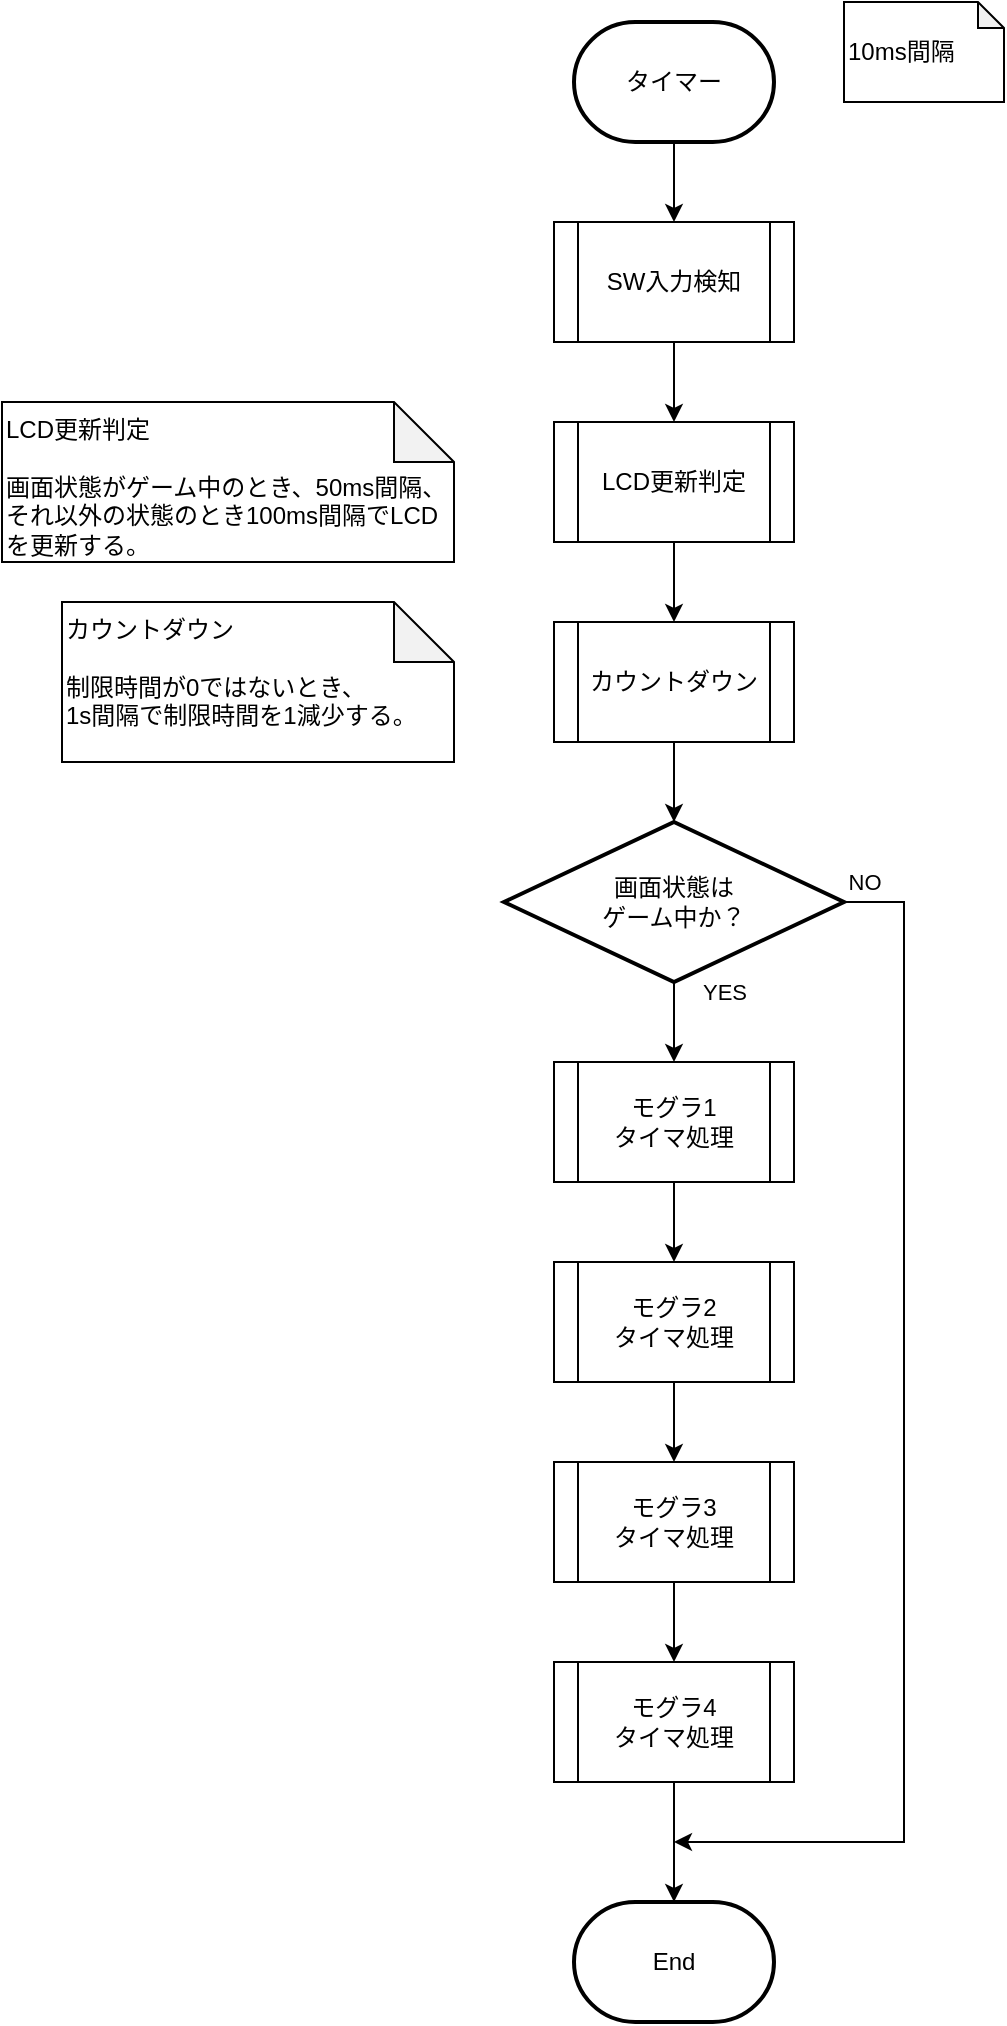<mxfile version="13.6.2" type="device" pages="7"><diagram id="C4UiOn8G_oNXNngueYFW" name="タイマ割り込み"><mxGraphModel dx="988" dy="1999" grid="1" gridSize="10" guides="1" tooltips="1" connect="1" arrows="1" fold="1" page="1" pageScale="1" pageWidth="827" pageHeight="1169" math="0" shadow="0"><root><mxCell id="82_a3FsHzP6IaTtDiQ8j-0"/><mxCell id="82_a3FsHzP6IaTtDiQ8j-1" parent="82_a3FsHzP6IaTtDiQ8j-0"/><mxCell id="82_a3FsHzP6IaTtDiQ8j-2" value="End" style="strokeWidth=2;html=1;shape=mxgraph.flowchart.terminator;whiteSpace=wrap;" vertex="1" parent="82_a3FsHzP6IaTtDiQ8j-1"><mxGeometry x="474" y="-120" width="100" height="60" as="geometry"/></mxCell><mxCell id="82_a3FsHzP6IaTtDiQ8j-3" value="" style="edgeStyle=orthogonalEdgeStyle;rounded=0;orthogonalLoop=1;jettySize=auto;html=1;entryX=0.5;entryY=0;entryDx=0;entryDy=0;" edge="1" parent="82_a3FsHzP6IaTtDiQ8j-1" source="82_a3FsHzP6IaTtDiQ8j-4" target="82_a3FsHzP6IaTtDiQ8j-6"><mxGeometry relative="1" as="geometry"><mxPoint x="524" y="-930" as="targetPoint"/></mxGeometry></mxCell><mxCell id="82_a3FsHzP6IaTtDiQ8j-4" value="タイマー" style="strokeWidth=2;html=1;shape=mxgraph.flowchart.terminator;whiteSpace=wrap;" vertex="1" parent="82_a3FsHzP6IaTtDiQ8j-1"><mxGeometry x="474" y="-1060" width="100" height="60" as="geometry"/></mxCell><mxCell id="82_a3FsHzP6IaTtDiQ8j-5" value="" style="edgeStyle=orthogonalEdgeStyle;rounded=0;orthogonalLoop=1;jettySize=auto;html=1;" edge="1" parent="82_a3FsHzP6IaTtDiQ8j-1" source="82_a3FsHzP6IaTtDiQ8j-6" target="82_a3FsHzP6IaTtDiQ8j-12"><mxGeometry relative="1" as="geometry"/></mxCell><mxCell id="82_a3FsHzP6IaTtDiQ8j-6" value="SW入力検知" style="shape=process;whiteSpace=wrap;html=1;backgroundOutline=1;" vertex="1" parent="82_a3FsHzP6IaTtDiQ8j-1"><mxGeometry x="464" y="-960" width="120" height="60" as="geometry"/></mxCell><mxCell id="82_a3FsHzP6IaTtDiQ8j-7" value="カウントダウン&lt;br&gt;&lt;br&gt;制限時間が0ではないとき、&lt;br&gt;1s間隔で制限時間を1減少する。" style="shape=note;whiteSpace=wrap;html=1;backgroundOutline=1;darkOpacity=0.05;align=left;verticalAlign=top;" vertex="1" parent="82_a3FsHzP6IaTtDiQ8j-1"><mxGeometry x="218" y="-770" width="196" height="80" as="geometry"/></mxCell><mxCell id="82_a3FsHzP6IaTtDiQ8j-8" value="YES" style="edgeStyle=orthogonalEdgeStyle;rounded=0;orthogonalLoop=1;jettySize=auto;html=1;" edge="1" parent="82_a3FsHzP6IaTtDiQ8j-1" source="82_a3FsHzP6IaTtDiQ8j-10" target="82_a3FsHzP6IaTtDiQ8j-18"><mxGeometry x="-0.75" y="25" relative="1" as="geometry"><mxPoint x="524" y="-500" as="targetPoint"/><mxPoint as="offset"/></mxGeometry></mxCell><mxCell id="82_a3FsHzP6IaTtDiQ8j-9" value="NO" style="edgeStyle=orthogonalEdgeStyle;rounded=0;orthogonalLoop=1;jettySize=auto;html=1;exitX=1;exitY=0.5;exitDx=0;exitDy=0;" edge="1" parent="82_a3FsHzP6IaTtDiQ8j-1" source="82_a3FsHzP6IaTtDiQ8j-10"><mxGeometry x="-0.968" y="10" relative="1" as="geometry"><mxPoint x="524" y="-150" as="targetPoint"/><Array as="points"><mxPoint x="639" y="-620"/><mxPoint x="639" y="-150"/></Array><mxPoint as="offset"/></mxGeometry></mxCell><mxCell id="82_a3FsHzP6IaTtDiQ8j-10" value="画面状態は&lt;br&gt;ゲーム中か？" style="rhombus;whiteSpace=wrap;html=1;strokeWidth=2;" vertex="1" parent="82_a3FsHzP6IaTtDiQ8j-1"><mxGeometry x="439" y="-660" width="170" height="80" as="geometry"/></mxCell><mxCell id="82_a3FsHzP6IaTtDiQ8j-11" value="" style="edgeStyle=orthogonalEdgeStyle;rounded=0;orthogonalLoop=1;jettySize=auto;html=1;" edge="1" parent="82_a3FsHzP6IaTtDiQ8j-1" source="82_a3FsHzP6IaTtDiQ8j-12" target="82_a3FsHzP6IaTtDiQ8j-14"><mxGeometry relative="1" as="geometry"/></mxCell><mxCell id="82_a3FsHzP6IaTtDiQ8j-12" value="LCD更新判定" style="shape=process;whiteSpace=wrap;html=1;backgroundOutline=1;" vertex="1" parent="82_a3FsHzP6IaTtDiQ8j-1"><mxGeometry x="464" y="-860" width="120" height="60" as="geometry"/></mxCell><mxCell id="82_a3FsHzP6IaTtDiQ8j-13" value="" style="edgeStyle=orthogonalEdgeStyle;rounded=0;orthogonalLoop=1;jettySize=auto;html=1;" edge="1" parent="82_a3FsHzP6IaTtDiQ8j-1" source="82_a3FsHzP6IaTtDiQ8j-14" target="82_a3FsHzP6IaTtDiQ8j-10"><mxGeometry relative="1" as="geometry"/></mxCell><mxCell id="82_a3FsHzP6IaTtDiQ8j-14" value="カウントダウン" style="shape=process;whiteSpace=wrap;html=1;backgroundOutline=1;" vertex="1" parent="82_a3FsHzP6IaTtDiQ8j-1"><mxGeometry x="464" y="-760" width="120" height="60" as="geometry"/></mxCell><mxCell id="82_a3FsHzP6IaTtDiQ8j-15" value="10ms間隔" style="shape=note;whiteSpace=wrap;html=1;backgroundOutline=1;darkOpacity=0.05;align=left;size=13;" vertex="1" parent="82_a3FsHzP6IaTtDiQ8j-1"><mxGeometry x="609" y="-1070" width="80" height="50" as="geometry"/></mxCell><mxCell id="82_a3FsHzP6IaTtDiQ8j-16" value="LCD更新判定&lt;br&gt;&lt;br&gt;画面状態がゲーム中のとき、50ms間隔、それ以外の状態のとき100ms間隔でLCDを更新する。" style="shape=note;whiteSpace=wrap;html=1;backgroundOutline=1;darkOpacity=0.05;align=left;verticalAlign=top;" vertex="1" parent="82_a3FsHzP6IaTtDiQ8j-1"><mxGeometry x="188" y="-870" width="226" height="80" as="geometry"/></mxCell><mxCell id="82_a3FsHzP6IaTtDiQ8j-17" value="" style="edgeStyle=orthogonalEdgeStyle;rounded=0;orthogonalLoop=1;jettySize=auto;html=1;" edge="1" parent="82_a3FsHzP6IaTtDiQ8j-1" source="82_a3FsHzP6IaTtDiQ8j-18" target="82_a3FsHzP6IaTtDiQ8j-20"><mxGeometry relative="1" as="geometry"/></mxCell><mxCell id="82_a3FsHzP6IaTtDiQ8j-18" value="モグラ1&lt;br&gt;タイマ処理" style="shape=process;whiteSpace=wrap;html=1;backgroundOutline=1;" vertex="1" parent="82_a3FsHzP6IaTtDiQ8j-1"><mxGeometry x="464" y="-540" width="120" height="60" as="geometry"/></mxCell><mxCell id="82_a3FsHzP6IaTtDiQ8j-19" value="" style="edgeStyle=orthogonalEdgeStyle;rounded=0;orthogonalLoop=1;jettySize=auto;html=1;" edge="1" parent="82_a3FsHzP6IaTtDiQ8j-1" source="82_a3FsHzP6IaTtDiQ8j-20" target="82_a3FsHzP6IaTtDiQ8j-22"><mxGeometry relative="1" as="geometry"/></mxCell><mxCell id="82_a3FsHzP6IaTtDiQ8j-20" value="モグラ2&lt;br&gt;タイマ処理" style="shape=process;whiteSpace=wrap;html=1;backgroundOutline=1;" vertex="1" parent="82_a3FsHzP6IaTtDiQ8j-1"><mxGeometry x="464" y="-440" width="120" height="60" as="geometry"/></mxCell><mxCell id="82_a3FsHzP6IaTtDiQ8j-21" value="" style="edgeStyle=orthogonalEdgeStyle;rounded=0;orthogonalLoop=1;jettySize=auto;html=1;" edge="1" parent="82_a3FsHzP6IaTtDiQ8j-1" source="82_a3FsHzP6IaTtDiQ8j-22" target="82_a3FsHzP6IaTtDiQ8j-24"><mxGeometry relative="1" as="geometry"/></mxCell><mxCell id="82_a3FsHzP6IaTtDiQ8j-22" value="モグラ3&lt;br&gt;タイマ処理" style="shape=process;whiteSpace=wrap;html=1;backgroundOutline=1;" vertex="1" parent="82_a3FsHzP6IaTtDiQ8j-1"><mxGeometry x="464" y="-340" width="120" height="60" as="geometry"/></mxCell><mxCell id="82_a3FsHzP6IaTtDiQ8j-23" value="" style="edgeStyle=orthogonalEdgeStyle;rounded=0;orthogonalLoop=1;jettySize=auto;html=1;" edge="1" parent="82_a3FsHzP6IaTtDiQ8j-1" source="82_a3FsHzP6IaTtDiQ8j-24" target="82_a3FsHzP6IaTtDiQ8j-2"><mxGeometry relative="1" as="geometry"/></mxCell><mxCell id="82_a3FsHzP6IaTtDiQ8j-24" value="モグラ4&lt;br&gt;タイマ処理" style="shape=process;whiteSpace=wrap;html=1;backgroundOutline=1;" vertex="1" parent="82_a3FsHzP6IaTtDiQ8j-1"><mxGeometry x="464" y="-240" width="120" height="60" as="geometry"/></mxCell></root></mxGraphModel></diagram><diagram id="nZ6_9YVF645hUhn-ThvQ" name="SW入力検知"><mxGraphModel dx="988" dy="830" grid="1" gridSize="10" guides="1" tooltips="1" connect="1" arrows="1" fold="1" page="1" pageScale="1" pageWidth="827" pageHeight="1169" math="0" shadow="0"><root><mxCell id="kZiBYAE6nFvpmbD5GY39-0"/><mxCell id="kZiBYAE6nFvpmbD5GY39-1" parent="kZiBYAE6nFvpmbD5GY39-0"/><mxCell id="r-ORSkZ6ZlocxdxCIIOa-1" value="" style="edgeStyle=orthogonalEdgeStyle;rounded=0;orthogonalLoop=1;jettySize=auto;html=1;entryX=0.5;entryY=0;entryDx=0;entryDy=0;" parent="kZiBYAE6nFvpmbD5GY39-1" source="WdjEqYHzkfZ23HPaC_7O-1" target="r-ORSkZ6ZlocxdxCIIOa-4" edge="1"><mxGeometry relative="1" as="geometry"/></mxCell><mxCell id="WdjEqYHzkfZ23HPaC_7O-1" value="start" style="strokeWidth=2;html=1;shape=mxgraph.flowchart.terminator;whiteSpace=wrap;" parent="kZiBYAE6nFvpmbD5GY39-1" vertex="1"><mxGeometry x="342.5" y="337" width="100" height="60" as="geometry"/></mxCell><mxCell id="Fc6syb3piOOZ4aDAwpmQ-12" value="SWx入力検知" style="shape=note;whiteSpace=wrap;html=1;backgroundOutline=1;darkOpacity=0.05;" parent="kZiBYAE6nFvpmbD5GY39-1" vertex="1"><mxGeometry x="318.75" y="240" width="147.5" height="50" as="geometry"/></mxCell><mxCell id="r-ORSkZ6ZlocxdxCIIOa-3" value="0" style="edgeStyle=orthogonalEdgeStyle;rounded=0;orthogonalLoop=1;jettySize=auto;html=1;entryX=0.5;entryY=0;entryDx=0;entryDy=0;" parent="kZiBYAE6nFvpmbD5GY39-1" source="r-ORSkZ6ZlocxdxCIIOa-0" target="d1PUXkbqGHuf1PhaDBdO-2" edge="1"><mxGeometry x="-0.74" y="8" relative="1" as="geometry"><mxPoint x="392.5" y="720" as="targetPoint"/><mxPoint as="offset"/></mxGeometry></mxCell><mxCell id="d1PUXkbqGHuf1PhaDBdO-0" value="1" style="edgeStyle=orthogonalEdgeStyle;rounded=0;orthogonalLoop=1;jettySize=auto;html=1;exitX=1;exitY=0.5;exitDx=0;exitDy=0;" edge="1" parent="kZiBYAE6nFvpmbD5GY39-1" source="r-ORSkZ6ZlocxdxCIIOa-0" target="d1PUXkbqGHuf1PhaDBdO-1"><mxGeometry x="-0.984" y="10" relative="1" as="geometry"><mxPoint x="620" y="730" as="targetPoint"/><mxPoint x="1" as="offset"/></mxGeometry></mxCell><mxCell id="r-ORSkZ6ZlocxdxCIIOa-0" value="SWxポート値" style="rhombus;whiteSpace=wrap;html=1;strokeWidth=2;" parent="kZiBYAE6nFvpmbD5GY39-1" vertex="1"><mxGeometry x="297.5" y="570" width="190" height="80" as="geometry"/></mxCell><mxCell id="r-ORSkZ6ZlocxdxCIIOa-5" value="" style="edgeStyle=orthogonalEdgeStyle;rounded=0;orthogonalLoop=1;jettySize=auto;html=1;" parent="kZiBYAE6nFvpmbD5GY39-1" source="r-ORSkZ6ZlocxdxCIIOa-4" target="r-ORSkZ6ZlocxdxCIIOa-0" edge="1"><mxGeometry relative="1" as="geometry"/></mxCell><mxCell id="r-ORSkZ6ZlocxdxCIIOa-4" value="SWxポート値取得" style="whiteSpace=wrap;html=1;strokeWidth=2;" parent="kZiBYAE6nFvpmbD5GY39-1" vertex="1"><mxGeometry x="332.5" y="440" width="120" height="60" as="geometry"/></mxCell><mxCell id="ggVYb9dm9Nbz7zMh7LIq-2" style="edgeStyle=orthogonalEdgeStyle;rounded=0;orthogonalLoop=1;jettySize=auto;html=1;exitX=0.5;exitY=1;exitDx=0;exitDy=0;" edge="1" parent="kZiBYAE6nFvpmbD5GY39-1" source="d1PUXkbqGHuf1PhaDBdO-1"><mxGeometry relative="1" as="geometry"><mxPoint x="393" y="1230" as="targetPoint"/><Array as="points"><mxPoint x="690" y="1230"/><mxPoint x="393" y="1230"/></Array></mxGeometry></mxCell><mxCell id="d1PUXkbqGHuf1PhaDBdO-1" value="チャタリング処理回数&lt;br&gt;とSWx入力値を&lt;br&gt;0にする" style="rounded=0;whiteSpace=wrap;html=1;" vertex="1" parent="kZiBYAE6nFvpmbD5GY39-1"><mxGeometry x="620" y="720" width="140" height="60" as="geometry"/></mxCell><mxCell id="d1PUXkbqGHuf1PhaDBdO-5" value="YES" style="edgeStyle=orthogonalEdgeStyle;rounded=0;orthogonalLoop=1;jettySize=auto;html=1;" edge="1" parent="kZiBYAE6nFvpmbD5GY39-1" source="d1PUXkbqGHuf1PhaDBdO-2" target="d1PUXkbqGHuf1PhaDBdO-4"><mxGeometry x="-0.714" y="18" relative="1" as="geometry"><mxPoint as="offset"/></mxGeometry></mxCell><mxCell id="ggVYb9dm9Nbz7zMh7LIq-3" value="NO" style="edgeStyle=orthogonalEdgeStyle;rounded=0;orthogonalLoop=1;jettySize=auto;html=1;exitX=1;exitY=0.5;exitDx=0;exitDy=0;entryX=0.5;entryY=0;entryDx=0;entryDy=0;" edge="1" parent="kZiBYAE6nFvpmbD5GY39-1" source="d1PUXkbqGHuf1PhaDBdO-2" target="8lTnWRz9RbuQ35G65AID-1"><mxGeometry x="-0.876" y="10" relative="1" as="geometry"><mxPoint x="690" y="890" as="targetPoint"/><mxPoint as="offset"/></mxGeometry></mxCell><mxCell id="d1PUXkbqGHuf1PhaDBdO-2" value="チャタリング処理回数&lt;br&gt;が3以上か？" style="rhombus;whiteSpace=wrap;html=1;strokeWidth=2;" vertex="1" parent="kZiBYAE6nFvpmbD5GY39-1"><mxGeometry x="297.5" y="720" width="190" height="80" as="geometry"/></mxCell><mxCell id="GpqzGrBlohHstggLvq2k-1" value="" style="edgeStyle=orthogonalEdgeStyle;rounded=0;orthogonalLoop=1;jettySize=auto;html=1;" edge="1" parent="kZiBYAE6nFvpmbD5GY39-1" source="d1PUXkbqGHuf1PhaDBdO-4" target="GpqzGrBlohHstggLvq2k-0"><mxGeometry relative="1" as="geometry"/></mxCell><mxCell id="d1PUXkbqGHuf1PhaDBdO-4" value="SWx入力値を1にする" style="whiteSpace=wrap;html=1;strokeWidth=2;" vertex="1" parent="kZiBYAE6nFvpmbD5GY39-1"><mxGeometry x="332.5" y="850" width="120" height="60" as="geometry"/></mxCell><mxCell id="GpqzGrBlohHstggLvq2k-3" value="YES" style="edgeStyle=orthogonalEdgeStyle;rounded=0;orthogonalLoop=1;jettySize=auto;html=1;" edge="1" parent="kZiBYAE6nFvpmbD5GY39-1" source="GpqzGrBlohHstggLvq2k-0" target="GpqzGrBlohHstggLvq2k-2"><mxGeometry x="-0.714" y="17" relative="1" as="geometry"><mxPoint as="offset"/></mxGeometry></mxCell><mxCell id="ggVYb9dm9Nbz7zMh7LIq-4" value="NO" style="edgeStyle=orthogonalEdgeStyle;rounded=0;orthogonalLoop=1;jettySize=auto;html=1;exitX=1;exitY=0.5;exitDx=0;exitDy=0;" edge="1" parent="kZiBYAE6nFvpmbD5GY39-1" source="GpqzGrBlohHstggLvq2k-0"><mxGeometry x="-0.882" y="10" relative="1" as="geometry"><mxPoint x="520" y="1230" as="targetPoint"/><mxPoint as="offset"/></mxGeometry></mxCell><mxCell id="GpqzGrBlohHstggLvq2k-0" value="SWx入力値が1&lt;br&gt;かつ&lt;br&gt;前回のSWx入力値が0か？" style="rhombus;whiteSpace=wrap;html=1;strokeWidth=2;" vertex="1" parent="kZiBYAE6nFvpmbD5GY39-1"><mxGeometry x="288.75" y="970" width="207.5" height="100" as="geometry"/></mxCell><mxCell id="ggVYb9dm9Nbz7zMh7LIq-0" value="" style="edgeStyle=orthogonalEdgeStyle;rounded=0;orthogonalLoop=1;jettySize=auto;html=1;" edge="1" parent="kZiBYAE6nFvpmbD5GY39-1" source="GpqzGrBlohHstggLvq2k-2" target="Z06QRvlS2Tx_yEmqbj3p-0"><mxGeometry relative="1" as="geometry"><mxPoint x="392.5" y="1460" as="targetPoint"/></mxGeometry></mxCell><mxCell id="GpqzGrBlohHstggLvq2k-2" value="SWStateを更新" style="whiteSpace=wrap;html=1;strokeWidth=2;" vertex="1" parent="kZiBYAE6nFvpmbD5GY39-1"><mxGeometry x="332.5" y="1120" width="120" height="60" as="geometry"/></mxCell><mxCell id="Jlqps3N-1PmSmZK25151-0" value="SWxポート値&lt;br&gt;&lt;br&gt;SWxの生データ。&lt;br&gt;Lアクティブのため、&lt;br&gt;SWxポート値が0でSWが&lt;br&gt;押されていることになる" style="shape=note;whiteSpace=wrap;html=1;backgroundOutline=1;darkOpacity=0.05;size=16;align=left;verticalAlign=top;" vertex="1" parent="kZiBYAE6nFvpmbD5GY39-1"><mxGeometry x="95" y="560" width="170" height="100" as="geometry"/></mxCell><mxCell id="Jlqps3N-1PmSmZK25151-2" value="SWx入力値&lt;br&gt;&lt;br&gt;チャタ取りをしたSWxの値。&lt;br&gt;1：SWが押されている。&lt;br&gt;0：SWが押されていない。" style="shape=note;whiteSpace=wrap;html=1;backgroundOutline=1;darkOpacity=0.05;size=16;align=left;verticalAlign=top;" vertex="1" parent="kZiBYAE6nFvpmbD5GY39-1"><mxGeometry x="95" y="840" width="170" height="100" as="geometry"/></mxCell><mxCell id="Jlqps3N-1PmSmZK25151-3" value="uint8_t SWState&lt;br&gt;&lt;br&gt;5bitで5つのSWの押下を表現するグローバル変数。&lt;br&gt;&lt;br&gt;SWStateの更新&lt;br&gt;SW1押下：SWState | 0b0000 0001&lt;br&gt;SW2押下：SWState | 0b0000 0010&lt;br&gt;SW3押下：SWState | 0b0000 0100&lt;br&gt;SW4押下：SWState | 0b0000 1000&lt;br&gt;SW5押下：SWState | 0b0001 0000&lt;br&gt;&lt;br&gt;立てられたbitは、メイン処理内でSW入力による処理が終わった時に下げられる。" style="shape=note;whiteSpace=wrap;html=1;backgroundOutline=1;darkOpacity=0.05;size=16;align=left;verticalAlign=top;" vertex="1" parent="kZiBYAE6nFvpmbD5GY39-1"><mxGeometry x="65" y="1110" width="200" height="230" as="geometry"/></mxCell><mxCell id="Jlqps3N-1PmSmZK25151-5" value="SWxエッジ検出" style="shape=note;whiteSpace=wrap;html=1;backgroundOutline=1;darkOpacity=0.05;size=16;align=left;verticalAlign=top;" vertex="1" parent="kZiBYAE6nFvpmbD5GY39-1"><mxGeometry x="420" y="950" width="110" height="30" as="geometry"/></mxCell><mxCell id="zrnZjt6x9mvCKEgHq1JU-0" value="End" style="strokeWidth=2;html=1;shape=mxgraph.flowchart.terminator;whiteSpace=wrap;" vertex="1" parent="kZiBYAE6nFvpmbD5GY39-1"><mxGeometry x="342.5" y="1400" width="100" height="60" as="geometry"/></mxCell><mxCell id="Z06QRvlS2Tx_yEmqbj3p-1" value="" style="edgeStyle=orthogonalEdgeStyle;rounded=0;orthogonalLoop=1;jettySize=auto;html=1;" edge="1" parent="kZiBYAE6nFvpmbD5GY39-1" source="Z06QRvlS2Tx_yEmqbj3p-0" target="zrnZjt6x9mvCKEgHq1JU-0"><mxGeometry relative="1" as="geometry"/></mxCell><mxCell id="Z06QRvlS2Tx_yEmqbj3p-0" value="前回のSWx入力値&lt;br&gt;を更新" style="rounded=0;whiteSpace=wrap;html=1;" vertex="1" parent="kZiBYAE6nFvpmbD5GY39-1"><mxGeometry x="332.5" y="1280" width="120" height="60" as="geometry"/></mxCell><mxCell id="Z06QRvlS2Tx_yEmqbj3p-2" value="前回のSWx入力値&lt;br&gt;&lt;br&gt;前回のタイマ割り込み時のSWx入力値。&lt;br&gt;SWx入力検知の最後に更新する。" style="shape=note;whiteSpace=wrap;html=1;backgroundOutline=1;darkOpacity=0.05;size=16;align=left;verticalAlign=top;" vertex="1" parent="kZiBYAE6nFvpmbD5GY39-1"><mxGeometry x="95" y="970" width="170" height="110" as="geometry"/></mxCell><mxCell id="Z06QRvlS2Tx_yEmqbj3p-3" value="チャタリング処理回数&lt;br&gt;&lt;br&gt;チャタ対策用の変数。&lt;br&gt;SWxポート値が0のとき、&lt;br&gt;チャタリング処理回数が3未満で&lt;br&gt;インクリメントされ、&lt;br&gt;3以上でSWx入力値を1にする。" style="shape=note;whiteSpace=wrap;html=1;backgroundOutline=1;darkOpacity=0.05;size=16;align=left;verticalAlign=top;" vertex="1" parent="kZiBYAE6nFvpmbD5GY39-1"><mxGeometry x="80" y="700" width="185" height="120" as="geometry"/></mxCell><mxCell id="8lTnWRz9RbuQ35G65AID-0" value="" style="edgeStyle=orthogonalEdgeStyle;rounded=0;orthogonalLoop=1;jettySize=auto;html=1;" edge="1" parent="kZiBYAE6nFvpmbD5GY39-1" source="8lTnWRz9RbuQ35G65AID-1"><mxGeometry relative="1" as="geometry"><mxPoint x="585" y="1230" as="targetPoint"/></mxGeometry></mxCell><mxCell id="8lTnWRz9RbuQ35G65AID-1" value="チャタリング処理回数をインクリメント" style="whiteSpace=wrap;html=1;strokeWidth=2;" vertex="1" parent="kZiBYAE6nFvpmbD5GY39-1"><mxGeometry x="520" y="850" width="130" height="60" as="geometry"/></mxCell></root></mxGraphModel></diagram><diagram id="VCWRo94PzcCW9v7-bYDe" name="キッチンタイマ：SW入力確定"><mxGraphModel dx="593" dy="1667" grid="1" gridSize="10" guides="1" tooltips="1" connect="1" arrows="1" fold="1" page="1" pageScale="1" pageWidth="827" pageHeight="1169" math="0" shadow="0"><root><mxCell id="pMI6WWNFvT6wqyvGEt_T-0"/><mxCell id="pMI6WWNFvT6wqyvGEt_T-1" parent="pMI6WWNFvT6wqyvGEt_T-0"/><mxCell id="pMI6WWNFvT6wqyvGEt_T-2" value="end" style="strokeWidth=2;html=1;shape=mxgraph.flowchart.terminator;whiteSpace=wrap;labelBackgroundColor=#FFFFFF;" parent="pMI6WWNFvT6wqyvGEt_T-1" vertex="1"><mxGeometry x="299" y="-326.12" width="100" height="60" as="geometry"/></mxCell><mxCell id="pMI6WWNFvT6wqyvGEt_T-3" value="全SW入力チェック&lt;br&gt;CheckSWAll" style="rounded=0;whiteSpace=wrap;html=1;fontSize=14;" parent="pMI6WWNFvT6wqyvGEt_T-1" vertex="1"><mxGeometry x="274" y="-1053" width="150" height="60" as="geometry"/></mxCell><mxCell id="pMI6WWNFvT6wqyvGEt_T-4" value="Yes" style="edgeStyle=orthogonalEdgeStyle;rounded=1;orthogonalLoop=1;jettySize=auto;html=1;entryX=0.5;entryY=0;entryDx=0;entryDy=0;exitX=0.5;exitY=1;exitDx=0;exitDy=0;exitPerimeter=0;" parent="pMI6WWNFvT6wqyvGEt_T-1" source="pMI6WWNFvT6wqyvGEt_T-13" target="pMI6WWNFvT6wqyvGEt_T-9" edge="1"><mxGeometry x="-0.633" y="20" relative="1" as="geometry"><mxPoint x="588" y="-721.5" as="targetPoint"/><mxPoint as="offset"/></mxGeometry></mxCell><mxCell id="pMI6WWNFvT6wqyvGEt_T-5" value="1" style="edgeStyle=orthogonalEdgeStyle;rounded=1;orthogonalLoop=1;jettySize=auto;html=1;exitX=1;exitY=0.5;exitDx=0;exitDy=0;exitPerimeter=0;entryX=0.5;entryY=0;entryDx=0;entryDy=0;" parent="pMI6WWNFvT6wqyvGEt_T-1" source="pMI6WWNFvT6wqyvGEt_T-7" target="pMI6WWNFvT6wqyvGEt_T-11" edge="1"><mxGeometry x="0.382" y="-212" relative="1" as="geometry"><mxPoint x="828" y="-722.5" as="targetPoint"/><mxPoint x="778" y="-836.5" as="sourcePoint"/><mxPoint x="1" y="-15" as="offset"/></mxGeometry></mxCell><mxCell id="pMI6WWNFvT6wqyvGEt_T-6" value="0" style="edgeStyle=orthogonalEdgeStyle;rounded=1;orthogonalLoop=1;jettySize=auto;html=1;exitX=0.5;exitY=1;exitDx=0;exitDy=0;exitPerimeter=0;entryX=0.5;entryY=0;entryDx=0;entryDy=0;entryPerimeter=0;" parent="pMI6WWNFvT6wqyvGEt_T-1" source="pMI6WWNFvT6wqyvGEt_T-7" target="pMI6WWNFvT6wqyvGEt_T-13" edge="1"><mxGeometry x="-0.55" y="10" relative="1" as="geometry"><mxPoint as="offset"/></mxGeometry></mxCell><mxCell id="pMI6WWNFvT6wqyvGEt_T-7" value="&lt;span style=&quot;font-size: 12px&quot;&gt;SW(x)ポート値&lt;br&gt;(アクティブL)&lt;br&gt;&lt;/span&gt;" style="strokeWidth=2;html=1;shape=mxgraph.flowchart.decision;whiteSpace=wrap;rounded=1;fillColor=#FFFFFF;fontSize=14;" parent="pMI6WWNFvT6wqyvGEt_T-1" vertex="1"><mxGeometry x="508" y="-871.5" width="160" height="70" as="geometry"/></mxCell><mxCell id="pMI6WWNFvT6wqyvGEt_T-8" style="edgeStyle=orthogonalEdgeStyle;rounded=1;orthogonalLoop=1;jettySize=auto;html=1;exitX=0.5;exitY=1;exitDx=0;exitDy=0;entryX=0.5;entryY=0;entryDx=0;entryDy=0;entryPerimeter=0;" parent="pMI6WWNFvT6wqyvGEt_T-1" source="pMI6WWNFvT6wqyvGEt_T-9" target="pMI6WWNFvT6wqyvGEt_T-62" edge="1"><mxGeometry relative="1" as="geometry"><mxPoint x="588" y="-506.12" as="targetPoint"/></mxGeometry></mxCell><mxCell id="pMI6WWNFvT6wqyvGEt_T-9" value="チャタカウンタ&lt;br&gt;インクリメント" style="rounded=1;whiteSpace=wrap;html=1;" parent="pMI6WWNFvT6wqyvGEt_T-1" vertex="1"><mxGeometry x="528" y="-642.5" width="120" height="60" as="geometry"/></mxCell><mxCell id="pMI6WWNFvT6wqyvGEt_T-10" style="edgeStyle=orthogonalEdgeStyle;rounded=1;orthogonalLoop=1;jettySize=auto;html=1;exitX=0.5;exitY=1;exitDx=0;exitDy=0;entryX=0.5;entryY=0;entryDx=0;entryDy=0;" parent="pMI6WWNFvT6wqyvGEt_T-1" source="pMI6WWNFvT6wqyvGEt_T-11" target="pMI6WWNFvT6wqyvGEt_T-17" edge="1"><mxGeometry relative="1" as="geometry"/></mxCell><mxCell id="pMI6WWNFvT6wqyvGEt_T-11" value="チャタカウンタ ← 0" style="rounded=1;whiteSpace=wrap;html=1;" parent="pMI6WWNFvT6wqyvGEt_T-1" vertex="1"><mxGeometry x="818" y="-742.5" width="120" height="60" as="geometry"/></mxCell><mxCell id="pMI6WWNFvT6wqyvGEt_T-12" value="No" style="edgeStyle=orthogonalEdgeStyle;rounded=1;orthogonalLoop=1;jettySize=auto;html=1;exitX=1;exitY=0.5;exitDx=0;exitDy=0;exitPerimeter=0;entryX=0.5;entryY=0;entryDx=0;entryDy=0;" parent="pMI6WWNFvT6wqyvGEt_T-1" source="pMI6WWNFvT6wqyvGEt_T-13" target="pMI6WWNFvT6wqyvGEt_T-15" edge="1"><mxGeometry x="-0.861" y="16" relative="1" as="geometry"><mxPoint x="708" y="-642.5" as="targetPoint"/><mxPoint as="offset"/></mxGeometry></mxCell><mxCell id="pMI6WWNFvT6wqyvGEt_T-13" value="&lt;span style=&quot;font-size: 12px&quot;&gt;チャタカウンタ&amp;lt;３&lt;br&gt;&lt;/span&gt;" style="strokeWidth=2;html=1;shape=mxgraph.flowchart.decision;whiteSpace=wrap;rounded=1;fillColor=#FFFFFF;fontSize=14;" parent="pMI6WWNFvT6wqyvGEt_T-1" vertex="1"><mxGeometry x="508" y="-761.5" width="160" height="70" as="geometry"/></mxCell><mxCell id="pMI6WWNFvT6wqyvGEt_T-14" style="edgeStyle=orthogonalEdgeStyle;rounded=1;orthogonalLoop=1;jettySize=auto;html=1;exitX=0.5;exitY=1;exitDx=0;exitDy=0;" parent="pMI6WWNFvT6wqyvGEt_T-1" source="pMI6WWNFvT6wqyvGEt_T-15" edge="1"><mxGeometry relative="1" as="geometry"><mxPoint x="728.0" y="-541.5" as="targetPoint"/></mxGeometry></mxCell><mxCell id="pMI6WWNFvT6wqyvGEt_T-15" value="SW(x)フラグを立てる" style="rounded=1;whiteSpace=wrap;html=1;" parent="pMI6WWNFvT6wqyvGEt_T-1" vertex="1"><mxGeometry x="668" y="-642.5" width="120" height="60" as="geometry"/></mxCell><mxCell id="pMI6WWNFvT6wqyvGEt_T-16" style="edgeStyle=orthogonalEdgeStyle;rounded=1;orthogonalLoop=1;jettySize=auto;html=1;exitX=0.5;exitY=1;exitDx=0;exitDy=0;" parent="pMI6WWNFvT6wqyvGEt_T-1" source="pMI6WWNFvT6wqyvGEt_T-17" edge="1"><mxGeometry relative="1" as="geometry"><mxPoint x="588.0" y="-541.5" as="targetPoint"/><mxPoint x="768" y="-482.5" as="sourcePoint"/><Array as="points"><mxPoint x="878" y="-541.5"/></Array></mxGeometry></mxCell><mxCell id="pMI6WWNFvT6wqyvGEt_T-17" value="SW(x)フラグを下げる" style="rounded=1;whiteSpace=wrap;html=1;" parent="pMI6WWNFvT6wqyvGEt_T-1" vertex="1"><mxGeometry x="818" y="-642.5" width="120" height="60" as="geometry"/></mxCell><mxCell id="pMI6WWNFvT6wqyvGEt_T-18" value="" style="edgeStyle=orthogonalEdgeStyle;rounded=0;orthogonalLoop=1;jettySize=auto;html=1;" parent="pMI6WWNFvT6wqyvGEt_T-1" source="pMI6WWNFvT6wqyvGEt_T-19" target="pMI6WWNFvT6wqyvGEt_T-7" edge="1"><mxGeometry relative="1" as="geometry"/></mxCell><mxCell id="pMI6WWNFvT6wqyvGEt_T-19" value="start" style="strokeWidth=2;html=1;shape=mxgraph.flowchart.terminator;whiteSpace=wrap;rounded=1;fontSize=14;" parent="pMI6WWNFvT6wqyvGEt_T-1" vertex="1"><mxGeometry x="538" y="-971.5" width="100" height="60" as="geometry"/></mxCell><mxCell id="pMI6WWNFvT6wqyvGEt_T-20" style="edgeStyle=orthogonalEdgeStyle;rounded=1;orthogonalLoop=1;jettySize=auto;html=1;exitX=0.5;exitY=1;exitDx=0;exitDy=0;exitPerimeter=0;endArrow=classic;endFill=1;" parent="pMI6WWNFvT6wqyvGEt_T-1" source="pMI6WWNFvT6wqyvGEt_T-21" edge="1"><mxGeometry relative="1" as="geometry"><mxPoint x="349.667" y="-873.0" as="targetPoint"/></mxGeometry></mxCell><mxCell id="pMI6WWNFvT6wqyvGEt_T-21" value="start" style="strokeWidth=2;html=1;shape=mxgraph.flowchart.terminator;whiteSpace=wrap;rounded=1;fontSize=14;" parent="pMI6WWNFvT6wqyvGEt_T-1" vertex="1"><mxGeometry x="299" y="-971.5" width="100" height="60" as="geometry"/></mxCell><mxCell id="pMI6WWNFvT6wqyvGEt_T-22" style="edgeStyle=orthogonalEdgeStyle;rounded=1;orthogonalLoop=1;jettySize=auto;html=1;exitX=0.5;exitY=1;exitDx=0;exitDy=0;endArrow=classic;endFill=1;entryX=0.5;entryY=0;entryDx=0;entryDy=0;entryPerimeter=0;" parent="pMI6WWNFvT6wqyvGEt_T-1" source="pMI6WWNFvT6wqyvGEt_T-82" target="pMI6WWNFvT6wqyvGEt_T-2" edge="1"><mxGeometry relative="1" as="geometry"><mxPoint x="349" y="-459.87" as="targetPoint"/></mxGeometry></mxCell><mxCell id="pMI6WWNFvT6wqyvGEt_T-23" value="" style="edgeStyle=orthogonalEdgeStyle;rounded=1;orthogonalLoop=1;jettySize=auto;html=1;align=center;entryX=0.5;entryY=0;entryDx=0;entryDy=0;entryPerimeter=0;" parent="pMI6WWNFvT6wqyvGEt_T-1" source="pMI6WWNFvT6wqyvGEt_T-24" target="pMI6WWNFvT6wqyvGEt_T-85" edge="1"><mxGeometry relative="1" as="geometry"/></mxCell><mxCell id="pMI6WWNFvT6wqyvGEt_T-24" value="SW(x)入力チェック" style="shape=process;whiteSpace=wrap;html=1;backgroundOutline=1;rounded=1;" parent="pMI6WWNFvT6wqyvGEt_T-1" vertex="1"><mxGeometry x="289" y="-661.75" width="120" height="60" as="geometry"/></mxCell><mxCell id="pMI6WWNFvT6wqyvGEt_T-25" value="end" style="strokeWidth=2;html=1;shape=mxgraph.flowchart.terminator;whiteSpace=wrap;labelBackgroundColor=#FFFFFF;" parent="pMI6WWNFvT6wqyvGEt_T-1" vertex="1"><mxGeometry x="537.94" y="-176.12" width="100" height="60" as="geometry"/></mxCell><mxCell id="pMI6WWNFvT6wqyvGEt_T-26" value="SW(x)入力チェック&lt;br&gt;CheckSW(X)" style="rounded=0;whiteSpace=wrap;html=1;fontSize=14;" parent="pMI6WWNFvT6wqyvGEt_T-1" vertex="1"><mxGeometry x="513" y="-1053" width="150" height="60" as="geometry"/></mxCell><mxCell id="pMI6WWNFvT6wqyvGEt_T-27" value="end" style="strokeWidth=2;html=1;shape=mxgraph.flowchart.terminator;whiteSpace=wrap;labelBackgroundColor=#FFFFFF;" parent="pMI6WWNFvT6wqyvGEt_T-1" vertex="1"><mxGeometry x="1180" y="-100" width="100" height="60" as="geometry"/></mxCell><mxCell id="pMI6WWNFvT6wqyvGEt_T-28" value="SW入力確定&lt;br&gt;FixPressedSw" style="rounded=0;whiteSpace=wrap;html=1;fontSize=14;" parent="pMI6WWNFvT6wqyvGEt_T-1" vertex="1"><mxGeometry x="1155" y="-1104" width="150" height="60" as="geometry"/></mxCell><mxCell id="pMI6WWNFvT6wqyvGEt_T-29" style="edgeStyle=orthogonalEdgeStyle;rounded=1;orthogonalLoop=1;jettySize=auto;html=1;exitX=0.5;exitY=1;exitDx=0;exitDy=0;exitPerimeter=0;endArrow=classic;endFill=1;" parent="pMI6WWNFvT6wqyvGEt_T-1" source="pMI6WWNFvT6wqyvGEt_T-30" edge="1"><mxGeometry relative="1" as="geometry"><mxPoint x="1230.667" y="-924" as="targetPoint"/></mxGeometry></mxCell><mxCell id="pMI6WWNFvT6wqyvGEt_T-30" value="start" style="strokeWidth=2;html=1;shape=mxgraph.flowchart.terminator;whiteSpace=wrap;rounded=1;fontSize=14;" parent="pMI6WWNFvT6wqyvGEt_T-1" vertex="1"><mxGeometry x="1180" y="-1022.5" width="100" height="60" as="geometry"/></mxCell><mxCell id="pMI6WWNFvT6wqyvGEt_T-31" value="No" style="edgeStyle=orthogonalEdgeStyle;rounded=1;orthogonalLoop=1;jettySize=auto;html=1;entryX=0.5;entryY=0;entryDx=0;entryDy=0;entryPerimeter=0;strokeColor=#000000;exitX=1;exitY=0.5;exitDx=0;exitDy=0;exitPerimeter=0;" parent="pMI6WWNFvT6wqyvGEt_T-1" source="pMI6WWNFvT6wqyvGEt_T-52" target="pMI6WWNFvT6wqyvGEt_T-50" edge="1"><mxGeometry x="-0.598" y="10" relative="1" as="geometry"><mxPoint x="1642" y="-745.09" as="sourcePoint"/><mxPoint as="offset"/></mxGeometry></mxCell><mxCell id="pMI6WWNFvT6wqyvGEt_T-32" style="edgeStyle=orthogonalEdgeStyle;rounded=1;orthogonalLoop=1;jettySize=auto;html=1;exitX=0.5;exitY=1;exitDx=0;exitDy=0;endArrow=classic;endFill=1;align=center;" parent="pMI6WWNFvT6wqyvGEt_T-1" source="pMI6WWNFvT6wqyvGEt_T-33" edge="1"><mxGeometry relative="1" as="geometry"><mxPoint x="1700" y="-234.12" as="targetPoint"/><Array as="points"><mxPoint x="1700" y="-274.12"/></Array></mxGeometry></mxCell><mxCell id="pMI6WWNFvT6wqyvGEt_T-33" value="SW入力確定変数を&lt;br&gt;SW4(4)&lt;br&gt;に変更" style="rounded=1;whiteSpace=wrap;html=1;" parent="pMI6WWNFvT6wqyvGEt_T-1" vertex="1"><mxGeometry x="1640" y="-522.62" width="120" height="60" as="geometry"/></mxCell><mxCell id="pMI6WWNFvT6wqyvGEt_T-34" value="Yes" style="edgeStyle=orthogonalEdgeStyle;rounded=1;orthogonalLoop=1;jettySize=auto;html=1;exitX=0.5;exitY=1;exitDx=0;exitDy=0;exitPerimeter=0;endArrow=classic;endFill=1;align=center;entryX=0.5;entryY=0;entryDx=0;entryDy=0;" parent="pMI6WWNFvT6wqyvGEt_T-1" source="pMI6WWNFvT6wqyvGEt_T-36" target="pMI6WWNFvT6wqyvGEt_T-42" edge="1"><mxGeometry x="-0.575" y="19" relative="1" as="geometry"><mxPoint as="offset"/><mxPoint x="349" y="-753" as="targetPoint"/></mxGeometry></mxCell><mxCell id="pMI6WWNFvT6wqyvGEt_T-35" value="No" style="edgeStyle=orthogonalEdgeStyle;rounded=1;orthogonalLoop=1;jettySize=auto;html=1;exitX=1;exitY=0.5;exitDx=0;exitDy=0;exitPerimeter=0;endArrow=classic;endFill=1;align=center;" parent="pMI6WWNFvT6wqyvGEt_T-1" source="pMI6WWNFvT6wqyvGEt_T-36" edge="1"><mxGeometry x="-0.974" y="17" relative="1" as="geometry"><mxPoint x="349" y="-350" as="targetPoint"/><Array as="points"><mxPoint x="470" y="-836"/><mxPoint x="470" y="-350"/><mxPoint x="349" y="-350"/></Array><mxPoint y="1" as="offset"/></mxGeometry></mxCell><mxCell id="pMI6WWNFvT6wqyvGEt_T-36" value="&lt;span style=&quot;font-size: 12px&quot;&gt;SW入力確定変数&lt;br&gt;が0&lt;br&gt;&lt;/span&gt;" style="strokeWidth=2;html=1;shape=mxgraph.flowchart.decision;whiteSpace=wrap;rounded=1;fillColor=#FFFFFF;fontSize=14;" parent="pMI6WWNFvT6wqyvGEt_T-1" vertex="1"><mxGeometry x="269" y="-871.5" width="160" height="70" as="geometry"/></mxCell><mxCell id="pMI6WWNFvT6wqyvGEt_T-37" value="チャタカウンタ&lt;br&gt;&lt;br&gt;SW(x)のチャタリングを除去するために用いるカウンタ。" style="shape=note;whiteSpace=wrap;html=1;backgroundOutline=1;darkOpacity=0.05;align=left;size=18;" parent="pMI6WWNFvT6wqyvGEt_T-1" vertex="1"><mxGeometry x="964" y="-821.88" width="160" height="93.5" as="geometry"/></mxCell><mxCell id="pMI6WWNFvT6wqyvGEt_T-38" value="SW(x)入力チェック&lt;br&gt;&lt;br&gt;SW1~SW4の入力チェックを1回ずつ行う。" style="shape=note;whiteSpace=wrap;html=1;backgroundOutline=1;darkOpacity=0.05;align=left;size=18;" parent="pMI6WWNFvT6wqyvGEt_T-1" vertex="1"><mxGeometry x="80" y="-676" width="160" height="93.5" as="geometry"/></mxCell><mxCell id="pMI6WWNFvT6wqyvGEt_T-39" value="SW(x)入力チェック　x=1~4&lt;br&gt;&lt;br&gt;SW1つの入力をチェックする関数。&lt;br&gt;(x)には各SWの数値が代入される。&lt;br&gt;各SW入力チェック関数の流れは同じなので、省略して表現する。&lt;br&gt;" style="shape=note;whiteSpace=wrap;html=1;backgroundOutline=1;darkOpacity=0.05;align=left;size=18;" parent="pMI6WWNFvT6wqyvGEt_T-1" vertex="1"><mxGeometry x="710" y="-999.62" width="202" height="110" as="geometry"/></mxCell><mxCell id="pMI6WWNFvT6wqyvGEt_T-40" value="SW入力確定変数(初期値0)&lt;br&gt;同時押しを含むSW入力を確定する変数。&lt;br&gt;&lt;br&gt;0：入力無し&lt;br&gt;1：SW1&lt;br&gt;2：SW2&lt;br&gt;3：SW3&lt;br&gt;4：SW4&lt;br&gt;5：SW1&amp;amp;SW2&lt;br&gt;6：SW1&amp;amp;SW4" style="shape=note;whiteSpace=wrap;html=1;backgroundOutline=1;darkOpacity=0.05;align=left;size=10;" parent="pMI6WWNFvT6wqyvGEt_T-1" vertex="1"><mxGeometry x="70" y="-973" width="170" height="171.5" as="geometry"/></mxCell><mxCell id="pMI6WWNFvT6wqyvGEt_T-41" style="edgeStyle=orthogonalEdgeStyle;rounded=0;orthogonalLoop=1;jettySize=auto;html=1;exitX=0.5;exitY=1;exitDx=0;exitDy=0;entryX=0.5;entryY=0;entryDx=0;entryDy=0;" parent="pMI6WWNFvT6wqyvGEt_T-1" source="pMI6WWNFvT6wqyvGEt_T-42" target="pMI6WWNFvT6wqyvGEt_T-24" edge="1"><mxGeometry relative="1" as="geometry"/></mxCell><mxCell id="pMI6WWNFvT6wqyvGEt_T-42" value="入力ポート値を取得&lt;br&gt;(PORTA raw data)" style="rounded=1;whiteSpace=wrap;html=1;" parent="pMI6WWNFvT6wqyvGEt_T-1" vertex="1"><mxGeometry x="289" y="-761.5" width="120" height="60" as="geometry"/></mxCell><mxCell id="pMI6WWNFvT6wqyvGEt_T-43" value="SW(x)フラグ&lt;br&gt;&lt;br&gt;SW(x)の入力レベルがLowであるかを判別するフラグ。&amp;nbsp;" style="shape=note;whiteSpace=wrap;html=1;backgroundOutline=1;darkOpacity=0.05;align=left;size=18;" parent="pMI6WWNFvT6wqyvGEt_T-1" vertex="1"><mxGeometry x="964" y="-693" width="160" height="93.5" as="geometry"/></mxCell><mxCell id="pMI6WWNFvT6wqyvGEt_T-44" value="SW(x)フラグ前回値&lt;br&gt;&lt;br&gt;SW(x)の押下をを検知する。" style="shape=note;whiteSpace=wrap;html=1;backgroundOutline=1;darkOpacity=0.05;align=left;size=18;" parent="pMI6WWNFvT6wqyvGEt_T-1" vertex="1"><mxGeometry x="80" y="-562" width="160" height="93.5" as="geometry"/></mxCell><mxCell id="pMI6WWNFvT6wqyvGEt_T-45" value="SW入力確定&lt;br&gt;&lt;br&gt;メインで行うSW入力処理を確定する。" style="shape=note;whiteSpace=wrap;html=1;backgroundOutline=1;darkOpacity=0.05;align=left;size=18;" parent="pMI6WWNFvT6wqyvGEt_T-1" vertex="1"><mxGeometry x="80" y="-448" width="160" height="93.5" as="geometry"/></mxCell><mxCell id="pMI6WWNFvT6wqyvGEt_T-46" value="" style="edgeStyle=orthogonalEdgeStyle;rounded=1;orthogonalLoop=1;jettySize=auto;html=1;strokeColor=#000000;" parent="pMI6WWNFvT6wqyvGEt_T-1" source="pMI6WWNFvT6wqyvGEt_T-65" edge="1"><mxGeometry x="-0.761" y="32" relative="1" as="geometry"><mxPoint as="offset"/><mxPoint x="1230" y="-204.12" as="targetPoint"/></mxGeometry></mxCell><mxCell id="pMI6WWNFvT6wqyvGEt_T-47" value="No" style="edgeStyle=orthogonalEdgeStyle;rounded=1;orthogonalLoop=1;jettySize=auto;html=1;exitX=1;exitY=0.5;exitDx=0;exitDy=0;exitPerimeter=0;entryX=0.5;entryY=0;entryDx=0;entryDy=0;entryPerimeter=0;strokeColor=#000000;" parent="pMI6WWNFvT6wqyvGEt_T-1" source="pMI6WWNFvT6wqyvGEt_T-48" target="pMI6WWNFvT6wqyvGEt_T-56" edge="1"><mxGeometry x="-1.0" y="10" relative="1" as="geometry"><mxPoint x="1360.0" y="-781.62" as="targetPoint"/><mxPoint as="offset"/></mxGeometry></mxCell><mxCell id="pMI6WWNFvT6wqyvGEt_T-48" value="&lt;span style=&quot;font-size: 10px&quot;&gt;PressedSw：SW1orSW2押下&lt;br&gt;かつ&lt;br&gt;(RA0 = 0 &amp;amp; RA1 = 0)&lt;br&gt;&lt;/span&gt;" style="strokeWidth=2;html=1;shape=mxgraph.flowchart.decision;whiteSpace=wrap;rounded=1;fillColor=#FFFFFF;fontSize=6;" parent="pMI6WWNFvT6wqyvGEt_T-1" vertex="1"><mxGeometry x="1130" y="-925.62" width="200" height="111.5" as="geometry"/></mxCell><mxCell id="pMI6WWNFvT6wqyvGEt_T-49" value="Yes" style="edgeStyle=orthogonalEdgeStyle;rounded=0;orthogonalLoop=1;jettySize=auto;html=1;exitX=0.5;exitY=1;exitDx=0;exitDy=0;exitPerimeter=0;entryX=0.5;entryY=0;entryDx=0;entryDy=0;" parent="pMI6WWNFvT6wqyvGEt_T-1" source="pMI6WWNFvT6wqyvGEt_T-50" target="pMI6WWNFvT6wqyvGEt_T-33" edge="1"><mxGeometry x="-0.612" y="10" relative="1" as="geometry"><mxPoint as="offset"/></mxGeometry></mxCell><mxCell id="pMI6WWNFvT6wqyvGEt_T-50" value="&lt;span style=&quot;font-size: 10px&quot;&gt;PressedSw：SW4押下&lt;/span&gt;&lt;br style=&quot;font-size: 10px&quot;&gt;&lt;span style=&quot;font-size: 10px&quot;&gt;かつ&lt;/span&gt;&lt;br style=&quot;font-size: 10px&quot;&gt;&lt;span style=&quot;font-size: 10px&quot;&gt;RA3 =&amp;nbsp; 0&lt;/span&gt;" style="strokeWidth=2;html=1;shape=mxgraph.flowchart.decision;whiteSpace=wrap;rounded=1;fillColor=#FFFFFF;fontSize=6;" parent="pMI6WWNFvT6wqyvGEt_T-1" vertex="1"><mxGeometry x="1610" y="-655.87" width="180" height="81.75" as="geometry"/></mxCell><mxCell id="pMI6WWNFvT6wqyvGEt_T-51" value="Yes" style="edgeStyle=orthogonalEdgeStyle;rounded=1;orthogonalLoop=1;jettySize=auto;html=1;strokeColor=#000000;align=center;" parent="pMI6WWNFvT6wqyvGEt_T-1" source="pMI6WWNFvT6wqyvGEt_T-52" target="pMI6WWNFvT6wqyvGEt_T-58" edge="1"><mxGeometry x="-0.879" y="10" relative="1" as="geometry"><mxPoint as="offset"/></mxGeometry></mxCell><mxCell id="pMI6WWNFvT6wqyvGEt_T-52" value="&lt;span style=&quot;font-size: 10px&quot;&gt;PressedSw：SW1orSW4押下&lt;/span&gt;&lt;br style=&quot;font-size: 10px&quot;&gt;&lt;span style=&quot;font-size: 10px&quot;&gt;かつ&lt;/span&gt;&lt;br style=&quot;font-size: 10px&quot;&gt;&lt;span style=&quot;font-size: 10px&quot;&gt;(RA0=0 &amp;amp; RA3=0)&lt;/span&gt;" style="strokeWidth=2;html=1;shape=mxgraph.flowchart.decision;whiteSpace=wrap;rounded=1;fillColor=#FFFFFF;fontSize=6;" parent="pMI6WWNFvT6wqyvGEt_T-1" vertex="1"><mxGeometry x="1456" y="-750.12" width="198" height="111.5" as="geometry"/></mxCell><mxCell id="pMI6WWNFvT6wqyvGEt_T-53" value="Yes" style="edgeStyle=orthogonalEdgeStyle;rounded=1;orthogonalLoop=1;jettySize=auto;html=1;endArrow=classic;endFill=1;align=center;exitX=0.5;exitY=1;exitDx=0;exitDy=0;exitPerimeter=0;entryX=0.5;entryY=0;entryDx=0;entryDy=0;" parent="pMI6WWNFvT6wqyvGEt_T-1" source="pMI6WWNFvT6wqyvGEt_T-56" target="pMI6WWNFvT6wqyvGEt_T-78" edge="1"><mxGeometry x="-0.859" y="12" relative="1" as="geometry"><mxPoint x="1360" y="-737.12" as="targetPoint"/><mxPoint y="-1" as="offset"/><mxPoint x="1360.0" y="-711.62" as="sourcePoint"/></mxGeometry></mxCell><mxCell id="pMI6WWNFvT6wqyvGEt_T-54" style="edgeStyle=orthogonalEdgeStyle;rounded=1;orthogonalLoop=1;jettySize=auto;html=1;exitX=0.5;exitY=1;exitDx=0;exitDy=0;strokeColor=#000000;" parent="pMI6WWNFvT6wqyvGEt_T-1" source="pMI6WWNFvT6wqyvGEt_T-78" edge="1"><mxGeometry relative="1" as="geometry"><mxPoint x="1385" y="-234.12" as="targetPoint"/><mxPoint x="1360" y="-612.87" as="sourcePoint"/><Array as="points"><mxPoint x="1385" y="-317.12"/></Array></mxGeometry></mxCell><mxCell id="pMI6WWNFvT6wqyvGEt_T-55" value="No" style="edgeStyle=orthogonalEdgeStyle;rounded=1;orthogonalLoop=1;jettySize=auto;html=1;exitX=1;exitY=0.5;exitDx=0;exitDy=0;exitPerimeter=0;strokeColor=#000000;entryX=0.5;entryY=0;entryDx=0;entryDy=0;entryPerimeter=0;" parent="pMI6WWNFvT6wqyvGEt_T-1" source="pMI6WWNFvT6wqyvGEt_T-56" target="pMI6WWNFvT6wqyvGEt_T-52" edge="1"><mxGeometry x="-1.0" y="10" relative="1" as="geometry"><mxPoint x="1472" y="-477.12" as="targetPoint"/><mxPoint as="offset"/></mxGeometry></mxCell><mxCell id="pMI6WWNFvT6wqyvGEt_T-56" value="&lt;span style=&quot;font-size: 10px&quot;&gt;PressedSw：SW3押下&lt;/span&gt;&lt;br style=&quot;font-size: 10px&quot;&gt;&lt;span style=&quot;font-size: 10px&quot;&gt;かつ&lt;/span&gt;&lt;br style=&quot;font-size: 10px&quot;&gt;&lt;span style=&quot;font-size: 10px&quot;&gt;RA2 = 0&lt;/span&gt;&lt;span style=&quot;font-size: 10px&quot;&gt;&lt;br&gt;&lt;/span&gt;" style="strokeWidth=2;html=1;shape=mxgraph.flowchart.decision;whiteSpace=wrap;rounded=1;fillColor=#FFFFFF;fontSize=6;" parent="pMI6WWNFvT6wqyvGEt_T-1" vertex="1"><mxGeometry x="1300" y="-834.12" width="170" height="90" as="geometry"/></mxCell><mxCell id="pMI6WWNFvT6wqyvGEt_T-57" style="edgeStyle=orthogonalEdgeStyle;rounded=1;orthogonalLoop=1;jettySize=auto;html=1;exitX=0.5;exitY=1;exitDx=0;exitDy=0;strokeColor=#000000;" parent="pMI6WWNFvT6wqyvGEt_T-1" source="pMI6WWNFvT6wqyvGEt_T-58" edge="1"><mxGeometry relative="1" as="geometry"><mxPoint x="1555" y="-234.12" as="targetPoint"/><Array as="points"><mxPoint x="1555" y="-504.12"/><mxPoint x="1555" y="-504.12"/></Array></mxGeometry></mxCell><mxCell id="pMI6WWNFvT6wqyvGEt_T-58" value="SW入力確定変数を&lt;br&gt;SW1&amp;amp;SW4(6)&lt;br&gt;に変更" style="rounded=1;whiteSpace=wrap;html=1;" parent="pMI6WWNFvT6wqyvGEt_T-1" vertex="1"><mxGeometry x="1495" y="-599.37" width="120" height="60" as="geometry"/></mxCell><mxCell id="pMI6WWNFvT6wqyvGEt_T-59" value="SW入力確定　優先順位&lt;br&gt;&lt;br&gt;0011：SW1&amp;amp;SW2&lt;br&gt;0100：SW3&lt;br&gt;1001：SW1&amp;amp;SW4&lt;br&gt;1000：SW4&lt;br&gt;0001：SW1&lt;br&gt;0010：SW2&lt;br&gt;0000：入力無し" style="shape=note;whiteSpace=wrap;html=1;backgroundOutline=1;darkOpacity=0.05;align=left;size=10;" parent="pMI6WWNFvT6wqyvGEt_T-1" vertex="1"><mxGeometry x="1456" y="-1097.12" width="170" height="171.5" as="geometry"/></mxCell><mxCell id="pMI6WWNFvT6wqyvGEt_T-60" value="Yes" style="edgeStyle=orthogonalEdgeStyle;rounded=1;orthogonalLoop=1;jettySize=auto;html=1;exitX=0.5;exitY=1;exitDx=0;exitDy=0;exitPerimeter=0;fontSize=6;entryX=0.5;entryY=0;entryDx=0;entryDy=0;" parent="pMI6WWNFvT6wqyvGEt_T-1" source="pMI6WWNFvT6wqyvGEt_T-62" target="pMI6WWNFvT6wqyvGEt_T-80" edge="1"><mxGeometry x="-0.72" y="19" relative="1" as="geometry"><mxPoint x="587.94" y="-386.12" as="targetPoint"/><mxPoint as="offset"/></mxGeometry></mxCell><mxCell id="pMI6WWNFvT6wqyvGEt_T-61" value="No" style="edgeStyle=orthogonalEdgeStyle;rounded=1;orthogonalLoop=1;jettySize=auto;html=1;exitX=1;exitY=0.5;exitDx=0;exitDy=0;exitPerimeter=0;fontSize=6;" parent="pMI6WWNFvT6wqyvGEt_T-1" source="pMI6WWNFvT6wqyvGEt_T-62" edge="1"><mxGeometry x="-0.937" y="8" relative="1" as="geometry"><mxPoint x="588" y="-300" as="targetPoint"/><Array as="points"><mxPoint x="700" y="-464"/><mxPoint x="700" y="-300"/></Array><mxPoint as="offset"/></mxGeometry></mxCell><mxCell id="pMI6WWNFvT6wqyvGEt_T-62" value="&lt;span style=&quot;font-size: 10px&quot;&gt;SW(x)フラグ&lt;/span&gt;&lt;span style=&quot;font-size: 10px&quot;&gt;前回値&lt;/span&gt;&lt;span style=&quot;font-size: 10px&quot;&gt;0&lt;br&gt;かつ&lt;br&gt;SW(x)フラグ1&lt;br&gt;&lt;/span&gt;" style="strokeWidth=2;html=1;shape=mxgraph.flowchart.decision;whiteSpace=wrap;rounded=1;fillColor=#FFFFFF;fontSize=6;" parent="pMI6WWNFvT6wqyvGEt_T-1" vertex="1"><mxGeometry x="507.94" y="-506.12" width="160" height="84.13" as="geometry"/></mxCell><mxCell id="pMI6WWNFvT6wqyvGEt_T-63" style="edgeStyle=orthogonalEdgeStyle;rounded=1;orthogonalLoop=1;jettySize=auto;html=1;exitX=0.5;exitY=1;exitDx=0;exitDy=0;entryX=0.5;entryY=0;entryDx=0;entryDy=0;entryPerimeter=0;fontSize=6;" parent="pMI6WWNFvT6wqyvGEt_T-1" source="pMI6WWNFvT6wqyvGEt_T-81" target="pMI6WWNFvT6wqyvGEt_T-25" edge="1"><mxGeometry relative="1" as="geometry"><mxPoint x="587.94" y="-158.68" as="targetPoint"/><mxPoint x="587.94" y="-208.68" as="sourcePoint"/></mxGeometry></mxCell><mxCell id="pMI6WWNFvT6wqyvGEt_T-64" value="PressedSw&lt;br&gt;&lt;br&gt;各SW入力フラグが立ち、SWフラグ前回値が立っていない時に更新する。&lt;br&gt;&lt;br&gt;SW1押下：0001&lt;br&gt;SW2押下：0010&lt;br&gt;SW3押下：0100&lt;br&gt;SW4押下：1000" style="shape=note;whiteSpace=wrap;html=1;backgroundOutline=1;darkOpacity=0.05;align=left;size=18;" parent="pMI6WWNFvT6wqyvGEt_T-1" vertex="1"><mxGeometry x="719" y="-421.99" width="160" height="150" as="geometry"/></mxCell><mxCell id="pMI6WWNFvT6wqyvGEt_T-65" value="SW入力確定変数を&lt;br&gt;SW1&amp;amp;SW2(5)&lt;br&gt;に変更" style="rounded=1;whiteSpace=wrap;html=1;" parent="pMI6WWNFvT6wqyvGEt_T-1" vertex="1"><mxGeometry x="1170" y="-776.62" width="120" height="60" as="geometry"/></mxCell><mxCell id="pMI6WWNFvT6wqyvGEt_T-66" value="Yes" style="edgeStyle=orthogonalEdgeStyle;rounded=1;orthogonalLoop=1;jettySize=auto;html=1;strokeColor=#000000;entryX=0.5;entryY=0;entryDx=0;entryDy=0;entryPerimeter=0;" parent="pMI6WWNFvT6wqyvGEt_T-1" source="pMI6WWNFvT6wqyvGEt_T-48" target="pMI6WWNFvT6wqyvGEt_T-65" edge="1"><mxGeometry x="-0.858" y="12" relative="1" as="geometry"><mxPoint y="-1" as="offset"/><mxPoint x="1230" y="-852.5" as="sourcePoint"/><mxPoint x="1230" y="-439.0" as="targetPoint"/></mxGeometry></mxCell><mxCell id="pMI6WWNFvT6wqyvGEt_T-67" value="No" style="edgeStyle=orthogonalEdgeStyle;rounded=1;orthogonalLoop=1;jettySize=auto;html=1;entryX=0.5;entryY=0;entryDx=0;entryDy=0;entryPerimeter=0;strokeColor=#000000;exitX=1;exitY=0.5;exitDx=0;exitDy=0;exitPerimeter=0;" parent="pMI6WWNFvT6wqyvGEt_T-1" source="pMI6WWNFvT6wqyvGEt_T-50" target="pMI6WWNFvT6wqyvGEt_T-71" edge="1"><mxGeometry x="-0.854" y="9" relative="1" as="geometry"><mxPoint x="1820" y="-618.99" as="sourcePoint"/><mxPoint as="offset"/></mxGeometry></mxCell><mxCell id="pMI6WWNFvT6wqyvGEt_T-68" style="edgeStyle=orthogonalEdgeStyle;rounded=1;orthogonalLoop=1;jettySize=auto;html=1;exitX=0.5;exitY=1;exitDx=0;exitDy=0;endArrow=classic;endFill=1;align=center;" parent="pMI6WWNFvT6wqyvGEt_T-1" source="pMI6WWNFvT6wqyvGEt_T-69" edge="1"><mxGeometry relative="1" as="geometry"><mxPoint x="1870" y="-234.12" as="targetPoint"/><Array as="points"><mxPoint x="1870" y="-315.12"/></Array><mxPoint x="1802" y="-435.24" as="sourcePoint"/></mxGeometry></mxCell><mxCell id="pMI6WWNFvT6wqyvGEt_T-69" value="SW入力確定変数を&lt;br&gt;SW1(1)&lt;br&gt;に変更" style="rounded=1;whiteSpace=wrap;html=1;" parent="pMI6WWNFvT6wqyvGEt_T-1" vertex="1"><mxGeometry x="1810" y="-424.12" width="120" height="60" as="geometry"/></mxCell><mxCell id="pMI6WWNFvT6wqyvGEt_T-70" value="Yes" style="edgeStyle=orthogonalEdgeStyle;rounded=0;orthogonalLoop=1;jettySize=auto;html=1;exitX=0.5;exitY=1;exitDx=0;exitDy=0;exitPerimeter=0;entryX=0.5;entryY=0;entryDx=0;entryDy=0;" parent="pMI6WWNFvT6wqyvGEt_T-1" source="pMI6WWNFvT6wqyvGEt_T-71" target="pMI6WWNFvT6wqyvGEt_T-69" edge="1"><mxGeometry x="-0.921" y="10" relative="1" as="geometry"><mxPoint y="1" as="offset"/><mxPoint x="1802" y="-495.24" as="targetPoint"/></mxGeometry></mxCell><mxCell id="pMI6WWNFvT6wqyvGEt_T-71" value="&lt;span style=&quot;font-size: 10px&quot;&gt;PressedSw：SW1押下&lt;/span&gt;&lt;br style=&quot;font-size: 10px&quot;&gt;&lt;span style=&quot;font-size: 10px&quot;&gt;かつ&lt;/span&gt;&lt;br style=&quot;font-size: 10px&quot;&gt;&lt;span style=&quot;font-size: 10px&quot;&gt;RA0 = 0&lt;/span&gt;" style="strokeWidth=2;html=1;shape=mxgraph.flowchart.decision;whiteSpace=wrap;rounded=1;fillColor=#FFFFFF;fontSize=6;" parent="pMI6WWNFvT6wqyvGEt_T-1" vertex="1"><mxGeometry x="1780" y="-558.36" width="180" height="84.24" as="geometry"/></mxCell><mxCell id="pMI6WWNFvT6wqyvGEt_T-72" value="No" style="edgeStyle=orthogonalEdgeStyle;rounded=1;orthogonalLoop=1;jettySize=auto;html=1;entryX=0.5;entryY=0;entryDx=0;entryDy=0;entryPerimeter=0;strokeColor=#000000;exitX=1;exitY=0.5;exitDx=0;exitDy=0;exitPerimeter=0;" parent="pMI6WWNFvT6wqyvGEt_T-1" source="pMI6WWNFvT6wqyvGEt_T-71" target="pMI6WWNFvT6wqyvGEt_T-77" edge="1"><mxGeometry x="-1.0" y="12" relative="1" as="geometry"><mxPoint x="1974" y="-631.62" as="sourcePoint"/><mxPoint as="offset"/><mxPoint x="2010" y="-474.23" as="targetPoint"/></mxGeometry></mxCell><mxCell id="pMI6WWNFvT6wqyvGEt_T-73" style="edgeStyle=orthogonalEdgeStyle;rounded=1;orthogonalLoop=1;jettySize=auto;html=1;exitX=0.5;exitY=1;exitDx=0;exitDy=0;" parent="pMI6WWNFvT6wqyvGEt_T-1" source="pMI6WWNFvT6wqyvGEt_T-74" edge="1"><mxGeometry relative="1" as="geometry"><mxPoint x="2050" y="-234.12" as="targetPoint"/></mxGeometry></mxCell><mxCell id="pMI6WWNFvT6wqyvGEt_T-74" value="SW入力確定変数を&lt;br&gt;SW2(2)&lt;br&gt;に変更" style="rounded=1;whiteSpace=wrap;html=1;" parent="pMI6WWNFvT6wqyvGEt_T-1" vertex="1"><mxGeometry x="1990" y="-344.12" width="120" height="60" as="geometry"/></mxCell><mxCell id="pMI6WWNFvT6wqyvGEt_T-75" value="Yes" style="edgeStyle=orthogonalEdgeStyle;rounded=1;orthogonalLoop=1;jettySize=auto;html=1;exitX=0.5;exitY=1;exitDx=0;exitDy=0;exitPerimeter=0;entryX=0.5;entryY=0;entryDx=0;entryDy=0;" parent="pMI6WWNFvT6wqyvGEt_T-1" source="pMI6WWNFvT6wqyvGEt_T-77" target="pMI6WWNFvT6wqyvGEt_T-74" edge="1"><mxGeometry x="-0.6" y="10" relative="1" as="geometry"><mxPoint as="offset"/></mxGeometry></mxCell><mxCell id="pMI6WWNFvT6wqyvGEt_T-76" value="No" style="edgeStyle=orthogonalEdgeStyle;rounded=1;orthogonalLoop=1;jettySize=auto;html=1;exitX=1;exitY=0.5;exitDx=0;exitDy=0;exitPerimeter=0;" parent="pMI6WWNFvT6wqyvGEt_T-1" source="pMI6WWNFvT6wqyvGEt_T-77" edge="1"><mxGeometry x="-0.983" y="10" relative="1" as="geometry"><mxPoint x="1230" y="-234.12" as="targetPoint"/><Array as="points"><mxPoint x="2160" y="-434.12"/><mxPoint x="2160" y="-234.12"/><mxPoint x="1230" y="-234.12"/></Array><mxPoint as="offset"/></mxGeometry></mxCell><mxCell id="pMI6WWNFvT6wqyvGEt_T-77" value="&lt;span style=&quot;font-size: 10px&quot;&gt;PressedSw：SW1押下&lt;/span&gt;&lt;br style=&quot;font-size: 10px&quot;&gt;&lt;span style=&quot;font-size: 10px&quot;&gt;かつ&lt;/span&gt;&lt;br style=&quot;font-size: 10px&quot;&gt;&lt;span style=&quot;font-size: 10px&quot;&gt;RA0 = 0&lt;/span&gt;" style="strokeWidth=2;html=1;shape=mxgraph.flowchart.decision;whiteSpace=wrap;rounded=1;fillColor=#FFFFFF;fontSize=6;" parent="pMI6WWNFvT6wqyvGEt_T-1" vertex="1"><mxGeometry x="1960" y="-474.12" width="180" height="80" as="geometry"/></mxCell><mxCell id="pMI6WWNFvT6wqyvGEt_T-78" value="SW入力確定変数を&lt;br&gt;SW3(3)&lt;br&gt;に変更" style="rounded=1;whiteSpace=wrap;html=1;" parent="pMI6WWNFvT6wqyvGEt_T-1" vertex="1"><mxGeometry x="1325" y="-684.12" width="120" height="60" as="geometry"/></mxCell><mxCell id="pMI6WWNFvT6wqyvGEt_T-79" value="" style="edgeStyle=orthogonalEdgeStyle;rounded=1;orthogonalLoop=1;jettySize=auto;html=1;align=center;entryX=0.5;entryY=0;entryDx=0;entryDy=0;" parent="pMI6WWNFvT6wqyvGEt_T-1" source="pMI6WWNFvT6wqyvGEt_T-80" target="pMI6WWNFvT6wqyvGEt_T-81" edge="1"><mxGeometry relative="1" as="geometry"><mxPoint x="587.94" y="-286.12" as="targetPoint"/><Array as="points"><mxPoint x="588" y="-306.12"/><mxPoint x="588" y="-306.12"/></Array></mxGeometry></mxCell><mxCell id="pMI6WWNFvT6wqyvGEt_T-80" value="pressedSw更新" style="rounded=1;whiteSpace=wrap;html=1;" parent="pMI6WWNFvT6wqyvGEt_T-1" vertex="1"><mxGeometry x="527.94" y="-386.12" width="120" height="60" as="geometry"/></mxCell><mxCell id="pMI6WWNFvT6wqyvGEt_T-81" value="SW(x)フラグ前回値更新" style="rounded=1;whiteSpace=wrap;html=1;" parent="pMI6WWNFvT6wqyvGEt_T-1" vertex="1"><mxGeometry x="528" y="-271.99" width="120" height="60" as="geometry"/></mxCell><mxCell id="pMI6WWNFvT6wqyvGEt_T-82" value="SW(x)入力確定" style="shape=process;whiteSpace=wrap;html=1;backgroundOutline=1;rounded=1;" parent="pMI6WWNFvT6wqyvGEt_T-1" vertex="1"><mxGeometry x="289" y="-460" width="120" height="60" as="geometry"/></mxCell><mxCell id="pMI6WWNFvT6wqyvGEt_T-83" value="Yes" style="edgeStyle=orthogonalEdgeStyle;rounded=0;orthogonalLoop=1;jettySize=auto;html=1;exitX=0.5;exitY=1;exitDx=0;exitDy=0;exitPerimeter=0;entryX=0.5;entryY=0;entryDx=0;entryDy=0;" parent="pMI6WWNFvT6wqyvGEt_T-1" source="pMI6WWNFvT6wqyvGEt_T-85" target="pMI6WWNFvT6wqyvGEt_T-82" edge="1"><mxGeometry x="-0.333" y="11" relative="1" as="geometry"><mxPoint as="offset"/></mxGeometry></mxCell><mxCell id="pMI6WWNFvT6wqyvGEt_T-84" value="No" style="edgeStyle=orthogonalEdgeStyle;rounded=1;orthogonalLoop=1;jettySize=auto;html=1;exitX=1;exitY=0.5;exitDx=0;exitDy=0;exitPerimeter=0;" parent="pMI6WWNFvT6wqyvGEt_T-1" source="pMI6WWNFvT6wqyvGEt_T-85" edge="1"><mxGeometry x="-0.917" y="5" relative="1" as="geometry"><mxPoint x="350" y="-380" as="targetPoint"/><Array as="points"><mxPoint x="449" y="-525"/><mxPoint x="449" y="-380"/><mxPoint x="350" y="-380"/></Array><mxPoint as="offset"/></mxGeometry></mxCell><mxCell id="pMI6WWNFvT6wqyvGEt_T-85" value="&lt;span style=&quot;font-size: 12px&quot;&gt;PreseedSwが0以外&lt;br&gt;&lt;/span&gt;" style="strokeWidth=2;html=1;shape=mxgraph.flowchart.decision;whiteSpace=wrap;rounded=1;fillColor=#FFFFFF;fontSize=14;" parent="pMI6WWNFvT6wqyvGEt_T-1" vertex="1"><mxGeometry x="269" y="-560" width="160" height="70" as="geometry"/></mxCell><mxCell id="pMI6WWNFvT6wqyvGEt_T-86" style="edgeStyle=orthogonalEdgeStyle;rounded=1;orthogonalLoop=1;jettySize=auto;html=1;exitX=0.5;exitY=1;exitDx=0;exitDy=0;entryX=0.5;entryY=0;entryDx=0;entryDy=0;entryPerimeter=0;" parent="pMI6WWNFvT6wqyvGEt_T-1" source="pMI6WWNFvT6wqyvGEt_T-87" target="pMI6WWNFvT6wqyvGEt_T-27" edge="1"><mxGeometry relative="1" as="geometry"/></mxCell><mxCell id="pMI6WWNFvT6wqyvGEt_T-87" value="PressedSwを0にする" style="rounded=1;whiteSpace=wrap;html=1;" parent="pMI6WWNFvT6wqyvGEt_T-1" vertex="1"><mxGeometry x="1170" y="-204.12" width="120" height="60" as="geometry"/></mxCell></root></mxGraphModel></diagram><diagram id="V3TPJ0kKaJHPZJocanCF" name="LCD更新判定"><mxGraphModel dx="593" dy="1667" grid="1" gridSize="10" guides="1" tooltips="1" connect="1" arrows="1" fold="1" page="1" pageScale="1" pageWidth="827" pageHeight="1169" math="0" shadow="0"><root><mxCell id="pNIpm9MRHYhzraGkcjrT-0"/><mxCell id="pNIpm9MRHYhzraGkcjrT-1" parent="pNIpm9MRHYhzraGkcjrT-0"/><mxCell id="pNIpm9MRHYhzraGkcjrT-2" value="" style="edgeStyle=orthogonalEdgeStyle;rounded=0;orthogonalLoop=1;jettySize=auto;html=1;entryX=0.5;entryY=0;entryDx=0;entryDy=0;" edge="1" parent="pNIpm9MRHYhzraGkcjrT-1" source="pNIpm9MRHYhzraGkcjrT-3" target="pNIpm9MRHYhzraGkcjrT-6"><mxGeometry relative="1" as="geometry"><mxPoint x="414" y="-800" as="targetPoint"/></mxGeometry></mxCell><mxCell id="pNIpm9MRHYhzraGkcjrT-3" value="Start" style="strokeWidth=2;html=1;shape=mxgraph.flowchart.terminator;whiteSpace=wrap;" vertex="1" parent="pNIpm9MRHYhzraGkcjrT-1"><mxGeometry x="364" y="-930" width="100" height="60" as="geometry"/></mxCell><mxCell id="pNIpm9MRHYhzraGkcjrT-4" value="YES" style="edgeStyle=orthogonalEdgeStyle;rounded=0;orthogonalLoop=1;jettySize=auto;html=1;" edge="1" parent="pNIpm9MRHYhzraGkcjrT-1" source="pNIpm9MRHYhzraGkcjrT-6" target="pNIpm9MRHYhzraGkcjrT-8"><mxGeometry x="-0.778" y="16" relative="1" as="geometry"><mxPoint as="offset"/></mxGeometry></mxCell><mxCell id="pNIpm9MRHYhzraGkcjrT-5" value="NO" style="edgeStyle=orthogonalEdgeStyle;rounded=0;orthogonalLoop=1;jettySize=auto;html=1;" edge="1" parent="pNIpm9MRHYhzraGkcjrT-1" source="pNIpm9MRHYhzraGkcjrT-6" target="pNIpm9MRHYhzraGkcjrT-12"><mxGeometry x="-0.909" y="10" relative="1" as="geometry"><mxPoint as="offset"/></mxGeometry></mxCell><mxCell id="pNIpm9MRHYhzraGkcjrT-6" value="LCD更新間隔が0" style="rhombus;whiteSpace=wrap;html=1;strokeWidth=2;" vertex="1" parent="pNIpm9MRHYhzraGkcjrT-1"><mxGeometry x="329" y="-800" width="170" height="80" as="geometry"/></mxCell><mxCell id="pNIpm9MRHYhzraGkcjrT-7" value="" style="edgeStyle=orthogonalEdgeStyle;rounded=0;orthogonalLoop=1;jettySize=auto;html=1;" edge="1" parent="pNIpm9MRHYhzraGkcjrT-1" source="pNIpm9MRHYhzraGkcjrT-8" target="pNIpm9MRHYhzraGkcjrT-10"><mxGeometry relative="1" as="geometry"/></mxCell><mxCell id="pNIpm9MRHYhzraGkcjrT-8" value="LCD更新間隔を&lt;br&gt;UpdateIntervalLCD&lt;br&gt;にする" style="whiteSpace=wrap;html=1;strokeWidth=2;" vertex="1" parent="pNIpm9MRHYhzraGkcjrT-1"><mxGeometry x="354" y="-630" width="120" height="60" as="geometry"/></mxCell><mxCell id="pNIpm9MRHYhzraGkcjrT-9" value="" style="edgeStyle=orthogonalEdgeStyle;rounded=0;orthogonalLoop=1;jettySize=auto;html=1;" edge="1" parent="pNIpm9MRHYhzraGkcjrT-1" source="pNIpm9MRHYhzraGkcjrT-10" target="pNIpm9MRHYhzraGkcjrT-13"><mxGeometry relative="1" as="geometry"/></mxCell><mxCell id="pNIpm9MRHYhzraGkcjrT-10" value="LCD更新フラグをON" style="whiteSpace=wrap;html=1;strokeWidth=2;" vertex="1" parent="pNIpm9MRHYhzraGkcjrT-1"><mxGeometry x="354" y="-504" width="120" height="60" as="geometry"/></mxCell><mxCell id="pNIpm9MRHYhzraGkcjrT-11" style="edgeStyle=orthogonalEdgeStyle;rounded=0;orthogonalLoop=1;jettySize=auto;html=1;exitX=0.5;exitY=1;exitDx=0;exitDy=0;" edge="1" parent="pNIpm9MRHYhzraGkcjrT-1" source="pNIpm9MRHYhzraGkcjrT-12"><mxGeometry relative="1" as="geometry"><mxPoint x="414" y="-410" as="targetPoint"/><Array as="points"><mxPoint x="560" y="-410"/></Array></mxGeometry></mxCell><mxCell id="pNIpm9MRHYhzraGkcjrT-12" value="LCD更新間隔を&lt;br&gt;デクリメント" style="whiteSpace=wrap;html=1;strokeWidth=2;" vertex="1" parent="pNIpm9MRHYhzraGkcjrT-1"><mxGeometry x="500" y="-630" width="120" height="60" as="geometry"/></mxCell><mxCell id="pNIpm9MRHYhzraGkcjrT-13" value="End" style="strokeWidth=2;html=1;shape=mxgraph.flowchart.terminator;whiteSpace=wrap;" vertex="1" parent="pNIpm9MRHYhzraGkcjrT-1"><mxGeometry x="364" y="-360" width="100" height="60" as="geometry"/></mxCell><mxCell id="pNIpm9MRHYhzraGkcjrT-14" value="LCD更新間隔&lt;br&gt;static uint8_t updateIntervalLCD&lt;br&gt;&lt;br&gt;LCD更新のタイミングを制御する静的変数。&lt;br&gt;&lt;br&gt;uint8_t UpdateIntervalLCD&lt;br&gt;&lt;br&gt;LCD更新間隔を決定するグローバル変数。&lt;br&gt;画面状態がゲーム中のとき5(50ms間隔)、&lt;br&gt;それ以外のときは10(100ms間隔)" style="shape=note;whiteSpace=wrap;html=1;backgroundOutline=1;darkOpacity=0.05;align=left;size=15;verticalAlign=top;" vertex="1" parent="pNIpm9MRHYhzraGkcjrT-1"><mxGeometry x="100" y="-810" width="190" height="210" as="geometry"/></mxCell><mxCell id="pNIpm9MRHYhzraGkcjrT-15" value="LCD更新判定&lt;br&gt;void UpdateLCDDecision(void)&lt;br&gt;&lt;br&gt;LCDの更新を判定する関数。&lt;br&gt;LCDを更新する際は、LCD更新フラグをONにする。" style="shape=note;whiteSpace=wrap;html=1;size=14;verticalAlign=top;align=left;spacingTop=-6;" vertex="1" parent="pNIpm9MRHYhzraGkcjrT-1"><mxGeometry x="317.5" y="-1070" width="193" height="100" as="geometry"/></mxCell><mxCell id="pNIpm9MRHYhzraGkcjrT-16" value="LCD更新フラグ&lt;br&gt;&lt;br&gt;LCDの更新を制御するフラグ。&lt;br&gt;LCD更新関数でフラグをOFFにする。" style="shape=note;whiteSpace=wrap;html=1;backgroundOutline=1;darkOpacity=0.05;align=left;size=15;verticalAlign=top;" vertex="1" parent="pNIpm9MRHYhzraGkcjrT-1"><mxGeometry x="100" y="-519" width="210" height="90" as="geometry"/></mxCell></root></mxGraphModel></diagram><diagram id="eLfEMEqlcWBXFb_Rs1cY" name="カウントダウン"><mxGraphModel dx="593" dy="1667" grid="1" gridSize="10" guides="1" tooltips="1" connect="1" arrows="1" fold="1" page="1" pageScale="1" pageWidth="827" pageHeight="1169" math="0" shadow="0"><root><mxCell id="hW9EQ4oWzppn_fqib6Zk-0"/><mxCell id="hW9EQ4oWzppn_fqib6Zk-1" parent="hW9EQ4oWzppn_fqib6Zk-0"/><mxCell id="hW9EQ4oWzppn_fqib6Zk-2" value="" style="edgeStyle=orthogonalEdgeStyle;rounded=0;orthogonalLoop=1;jettySize=auto;html=1;entryX=0.5;entryY=0;entryDx=0;entryDy=0;" edge="1" parent="hW9EQ4oWzppn_fqib6Zk-1" source="hW9EQ4oWzppn_fqib6Zk-3" target="hW9EQ4oWzppn_fqib6Zk-6"><mxGeometry relative="1" as="geometry"><mxPoint x="414" y="-910" as="targetPoint"/></mxGeometry></mxCell><mxCell id="hW9EQ4oWzppn_fqib6Zk-3" value="Start" style="strokeWidth=2;html=1;shape=mxgraph.flowchart.terminator;whiteSpace=wrap;" vertex="1" parent="hW9EQ4oWzppn_fqib6Zk-1"><mxGeometry x="364" y="-1040" width="100" height="60" as="geometry"/></mxCell><mxCell id="hW9EQ4oWzppn_fqib6Zk-4" value="NO" style="edgeStyle=orthogonalEdgeStyle;rounded=0;orthogonalLoop=1;jettySize=auto;html=1;" edge="1" parent="hW9EQ4oWzppn_fqib6Zk-1" source="hW9EQ4oWzppn_fqib6Zk-6" target="hW9EQ4oWzppn_fqib6Zk-16"><mxGeometry x="-0.778" y="16" relative="1" as="geometry"><mxPoint as="offset"/></mxGeometry></mxCell><mxCell id="hW9EQ4oWzppn_fqib6Zk-5" value="NO" style="edgeStyle=orthogonalEdgeStyle;rounded=0;orthogonalLoop=1;jettySize=auto;html=1;exitX=1;exitY=0.5;exitDx=0;exitDy=0;" edge="1" parent="hW9EQ4oWzppn_fqib6Zk-1" source="hW9EQ4oWzppn_fqib6Zk-16" target="hW9EQ4oWzppn_fqib6Zk-12"><mxGeometry x="-0.863" y="10" relative="1" as="geometry"><mxPoint as="offset"/></mxGeometry></mxCell><mxCell id="hW9EQ4oWzppn_fqib6Zk-6" value="制限時間が0" style="rhombus;whiteSpace=wrap;html=1;strokeWidth=2;" vertex="1" parent="hW9EQ4oWzppn_fqib6Zk-1"><mxGeometry x="329" y="-910" width="170" height="80" as="geometry"/></mxCell><mxCell id="hW9EQ4oWzppn_fqib6Zk-7" value="" style="edgeStyle=orthogonalEdgeStyle;rounded=0;orthogonalLoop=1;jettySize=auto;html=1;" edge="1" parent="hW9EQ4oWzppn_fqib6Zk-1" source="hW9EQ4oWzppn_fqib6Zk-8" target="hW9EQ4oWzppn_fqib6Zk-10"><mxGeometry relative="1" as="geometry"/></mxCell><mxCell id="hW9EQ4oWzppn_fqib6Zk-8" value="制限時間更新間隔を100(1s)にする" style="whiteSpace=wrap;html=1;strokeWidth=2;" vertex="1" parent="hW9EQ4oWzppn_fqib6Zk-1"><mxGeometry x="354" y="-620" width="120" height="60" as="geometry"/></mxCell><mxCell id="hW9EQ4oWzppn_fqib6Zk-9" value="" style="edgeStyle=orthogonalEdgeStyle;rounded=0;orthogonalLoop=1;jettySize=auto;html=1;" edge="1" parent="hW9EQ4oWzppn_fqib6Zk-1" source="hW9EQ4oWzppn_fqib6Zk-10" target="hW9EQ4oWzppn_fqib6Zk-13"><mxGeometry relative="1" as="geometry"/></mxCell><mxCell id="hW9EQ4oWzppn_fqib6Zk-10" value="制限時間をデクリメント" style="whiteSpace=wrap;html=1;strokeWidth=2;" vertex="1" parent="hW9EQ4oWzppn_fqib6Zk-1"><mxGeometry x="354" y="-500" width="120" height="60" as="geometry"/></mxCell><mxCell id="hW9EQ4oWzppn_fqib6Zk-11" style="edgeStyle=orthogonalEdgeStyle;rounded=0;orthogonalLoop=1;jettySize=auto;html=1;exitX=0.5;exitY=1;exitDx=0;exitDy=0;" edge="1" parent="hW9EQ4oWzppn_fqib6Zk-1" source="hW9EQ4oWzppn_fqib6Zk-12"><mxGeometry relative="1" as="geometry"><mxPoint x="414" y="-400" as="targetPoint"/><Array as="points"><mxPoint x="559" y="-400"/></Array></mxGeometry></mxCell><mxCell id="hW9EQ4oWzppn_fqib6Zk-12" value="制限時間更新間隔を&lt;br&gt;デクリメント" style="whiteSpace=wrap;html=1;strokeWidth=2;" vertex="1" parent="hW9EQ4oWzppn_fqib6Zk-1"><mxGeometry x="499" y="-620" width="120" height="60" as="geometry"/></mxCell><mxCell id="hW9EQ4oWzppn_fqib6Zk-13" value="End" style="strokeWidth=2;html=1;shape=mxgraph.flowchart.terminator;whiteSpace=wrap;" vertex="1" parent="hW9EQ4oWzppn_fqib6Zk-1"><mxGeometry x="364" y="-330" width="100" height="60" as="geometry"/></mxCell><mxCell id="hW9EQ4oWzppn_fqib6Zk-14" value="YES" style="edgeStyle=orthogonalEdgeStyle;rounded=0;orthogonalLoop=1;jettySize=auto;html=1;exitX=0.5;exitY=1;exitDx=0;exitDy=0;entryX=0.5;entryY=0;entryDx=0;entryDy=0;" edge="1" parent="hW9EQ4oWzppn_fqib6Zk-1" source="hW9EQ4oWzppn_fqib6Zk-16" target="hW9EQ4oWzppn_fqib6Zk-8"><mxGeometry x="-0.667" y="16" relative="1" as="geometry"><mxPoint as="offset"/></mxGeometry></mxCell><mxCell id="hW9EQ4oWzppn_fqib6Zk-15" value="YES" style="edgeStyle=orthogonalEdgeStyle;rounded=0;orthogonalLoop=1;jettySize=auto;html=1;exitX=1;exitY=0.5;exitDx=0;exitDy=0;" edge="1" parent="hW9EQ4oWzppn_fqib6Zk-1" source="hW9EQ4oWzppn_fqib6Zk-6"><mxGeometry x="-0.975" y="10" relative="1" as="geometry"><mxPoint x="414" y="-360" as="targetPoint"/><Array as="points"><mxPoint x="640" y="-870"/><mxPoint x="640" y="-360"/></Array><mxPoint as="offset"/></mxGeometry></mxCell><mxCell id="hW9EQ4oWzppn_fqib6Zk-16" value="制限時間更新間隔が0" style="rhombus;whiteSpace=wrap;html=1;strokeWidth=2;" vertex="1" parent="hW9EQ4oWzppn_fqib6Zk-1"><mxGeometry x="329" y="-760" width="170" height="80" as="geometry"/></mxCell><mxCell id="hW9EQ4oWzppn_fqib6Zk-17" value="uint8_t 制限時間更新間隔&lt;br&gt;&lt;br&gt;制限時間を減少させるタイミングを制御する変数。" style="shape=note;whiteSpace=wrap;html=1;backgroundOutline=1;darkOpacity=0.05;align=left;size=15;verticalAlign=top;" vertex="1" parent="hW9EQ4oWzppn_fqib6Zk-1"><mxGeometry x="100" y="-765" width="190" height="90" as="geometry"/></mxCell><mxCell id="hW9EQ4oWzppn_fqib6Zk-18" value="カウントダウン&lt;br&gt;void CountDown(void)&lt;br&gt;&lt;br&gt;制限時間を1秒間で1減少させる関数。" style="shape=note;whiteSpace=wrap;html=1;backgroundOutline=1;darkOpacity=0.05;align=left;size=15;verticalAlign=top;" vertex="1" parent="hW9EQ4oWzppn_fqib6Zk-1"><mxGeometry x="319" y="-1130" width="190" height="80" as="geometry"/></mxCell><mxCell id="hW9EQ4oWzppn_fqib6Zk-19" value="制限時間&lt;br&gt;&lt;br&gt;モグラたたきゲームの時間を表すグローバル変数。&lt;br&gt;&lt;br&gt;メイン処理内で画面状態が&lt;br&gt;ゲーム開始カウントダウン&lt;br&gt;に遷移したときに3、&lt;br&gt;ゲーム中に遷移したときに60となる" style="shape=note;whiteSpace=wrap;html=1;backgroundOutline=1;darkOpacity=0.05;align=left;size=15;verticalAlign=top;" vertex="1" parent="hW9EQ4oWzppn_fqib6Zk-1"><mxGeometry x="80" y="-950" width="210" height="140" as="geometry"/></mxCell></root></mxGraphModel></diagram><diagram id="GfPwJHO-y7Ba91lNuhNj" name="モグラxタイマ処理"><mxGraphModel dx="-234" dy="498" grid="1" gridSize="10" guides="1" tooltips="1" connect="1" arrows="1" fold="1" page="1" pageScale="1" pageWidth="827" pageHeight="1169" math="0" shadow="0"><root><mxCell id="bvFB9T3cpRXaB6M1KaDV-0"/><mxCell id="bvFB9T3cpRXaB6M1KaDV-1" parent="bvFB9T3cpRXaB6M1KaDV-0"/><mxCell id="bvFB9T3cpRXaB6M1KaDV-2" value="「モグラx表示時間」&lt;br&gt;&lt;br&gt;モグラが表示されている時間&lt;br&gt;モグラが出現している時と、モグラが撃退され、消えるまでの時間を保持する。&lt;br&gt;&lt;br&gt;タイマで時間を減少させる。" style="shape=note;whiteSpace=wrap;html=1;size=14;verticalAlign=top;align=left;spacingTop=-6;" vertex="1" parent="bvFB9T3cpRXaB6M1KaDV-1"><mxGeometry x="1400" y="370" width="160" height="130" as="geometry"/></mxCell><mxCell id="bvFB9T3cpRXaB6M1KaDV-3" value="モグラ出現判定&lt;br&gt;100msごとなどで、フラグを立てて、メイン関数で判定を行う" style="shape=note;whiteSpace=wrap;html=1;size=14;verticalAlign=top;align=left;spacingTop=-6;" vertex="1" parent="bvFB9T3cpRXaB6M1KaDV-1"><mxGeometry x="920" y="410" width="160" height="70" as="geometry"/></mxCell><mxCell id="bvFB9T3cpRXaB6M1KaDV-4" value="" style="edgeStyle=orthogonalEdgeStyle;rounded=0;orthogonalLoop=1;jettySize=auto;html=1;entryX=0.5;entryY=0;entryDx=0;entryDy=0;entryPerimeter=0;" edge="1" parent="bvFB9T3cpRXaB6M1KaDV-1" source="bvFB9T3cpRXaB6M1KaDV-5" target="bvFB9T3cpRXaB6M1KaDV-13"><mxGeometry relative="1" as="geometry"><mxPoint x="1165" y="600" as="targetPoint"/></mxGeometry></mxCell><mxCell id="bvFB9T3cpRXaB6M1KaDV-5" value="モグラ出現判定" style="shape=process;whiteSpace=wrap;html=1;backgroundOutline=1;strokeWidth=2;" vertex="1" parent="bvFB9T3cpRXaB6M1KaDV-1"><mxGeometry x="1105" y="410" width="120" height="60" as="geometry"/></mxCell><mxCell id="bvFB9T3cpRXaB6M1KaDV-6" style="edgeStyle=orthogonalEdgeStyle;rounded=0;orthogonalLoop=1;jettySize=auto;html=1;exitX=0.5;exitY=1;exitDx=0;exitDy=0;" edge="1" parent="bvFB9T3cpRXaB6M1KaDV-1" source="bvFB9T3cpRXaB6M1KaDV-7"><mxGeometry relative="1" as="geometry"><mxPoint x="1165" y="535" as="targetPoint"/><Array as="points"><mxPoint x="1310" y="535"/></Array></mxGeometry></mxCell><mxCell id="bvFB9T3cpRXaB6M1KaDV-7" value="モグラx表示時間&lt;br&gt;デクリメント" style="whiteSpace=wrap;html=1;strokeWidth=2;" vertex="1" parent="bvFB9T3cpRXaB6M1KaDV-1"><mxGeometry x="1250" y="410" width="120" height="60" as="geometry"/></mxCell><mxCell id="bvFB9T3cpRXaB6M1KaDV-8" value="YES" style="edgeStyle=orthogonalEdgeStyle;rounded=0;orthogonalLoop=1;jettySize=auto;html=1;" edge="1" parent="bvFB9T3cpRXaB6M1KaDV-1" source="bvFB9T3cpRXaB6M1KaDV-10" target="bvFB9T3cpRXaB6M1KaDV-5"><mxGeometry x="-0.8" y="15" relative="1" as="geometry"><mxPoint as="offset"/></mxGeometry></mxCell><mxCell id="bvFB9T3cpRXaB6M1KaDV-9" value="NO" style="edgeStyle=orthogonalEdgeStyle;rounded=0;orthogonalLoop=1;jettySize=auto;html=1;exitX=1;exitY=0.5;exitDx=0;exitDy=0;entryX=0.5;entryY=0;entryDx=0;entryDy=0;" edge="1" parent="bvFB9T3cpRXaB6M1KaDV-1" source="bvFB9T3cpRXaB6M1KaDV-10" target="bvFB9T3cpRXaB6M1KaDV-7"><mxGeometry x="-0.923" y="10" relative="1" as="geometry"><mxPoint as="offset"/></mxGeometry></mxCell><mxCell id="bvFB9T3cpRXaB6M1KaDV-10" value="モグラ未出現か？" style="rhombus;whiteSpace=wrap;html=1;strokeWidth=2;" vertex="1" parent="bvFB9T3cpRXaB6M1KaDV-1"><mxGeometry x="1080" y="260" width="170" height="80" as="geometry"/></mxCell><mxCell id="bvFB9T3cpRXaB6M1KaDV-11" style="edgeStyle=orthogonalEdgeStyle;rounded=0;orthogonalLoop=1;jettySize=auto;html=1;exitX=0.5;exitY=1;exitDx=0;exitDy=0;exitPerimeter=0;" edge="1" parent="bvFB9T3cpRXaB6M1KaDV-1" source="bvFB9T3cpRXaB6M1KaDV-12" target="bvFB9T3cpRXaB6M1KaDV-10"><mxGeometry relative="1" as="geometry"/></mxCell><mxCell id="bvFB9T3cpRXaB6M1KaDV-12" value="Start" style="strokeWidth=2;html=1;shape=mxgraph.flowchart.terminator;whiteSpace=wrap;" vertex="1" parent="bvFB9T3cpRXaB6M1KaDV-1"><mxGeometry x="1115" y="150" width="100" height="60" as="geometry"/></mxCell><mxCell id="bvFB9T3cpRXaB6M1KaDV-13" value="End" style="strokeWidth=2;html=1;shape=mxgraph.flowchart.terminator;whiteSpace=wrap;" vertex="1" parent="bvFB9T3cpRXaB6M1KaDV-1"><mxGeometry x="1115" y="605" width="100" height="60" as="geometry"/></mxCell><mxCell id="bvFB9T3cpRXaB6M1KaDV-14" value="モグラxタイマ処理&lt;br&gt;void MolexTimerProcess(void)" style="shape=note;whiteSpace=wrap;html=1;backgroundOutline=1;darkOpacity=0.05;align=center;size=17;" vertex="1" parent="bvFB9T3cpRXaB6M1KaDV-1"><mxGeometry x="1070" y="50" width="180" height="70" as="geometry"/></mxCell></root></mxGraphModel></diagram><diagram id="7IJMeDul3ieizvXoM-Eb" name="モグラx出現判定"><mxGraphModel dx="593" dy="498" grid="1" gridSize="10" guides="1" tooltips="1" connect="1" arrows="1" fold="1" page="1" pageScale="1" pageWidth="827" pageHeight="1169" math="0" shadow="0"><root><mxCell id="RLkQG9RODE0vBwzLhkJe-0"/><mxCell id="RLkQG9RODE0vBwzLhkJe-1" parent="RLkQG9RODE0vBwzLhkJe-0"/><mxCell id="RLkQG9RODE0vBwzLhkJe-2" value="「モグラ出現フラグ」&lt;br&gt;タイマでモグラ出現判定()を行い、&lt;br&gt;出現が決定した場合、ONになる&lt;br&gt;&lt;br&gt;モグラ未出現の状態更新でOFFになる" style="shape=note;whiteSpace=wrap;html=1;backgroundOutline=1;darkOpacity=0.05;size=16;" vertex="1" parent="RLkQG9RODE0vBwzLhkJe-1"><mxGeometry x="580" y="800" width="210" height="90" as="geometry"/></mxCell><mxCell id="RLkQG9RODE0vBwzLhkJe-3" value="" style="edgeStyle=orthogonalEdgeStyle;rounded=0;orthogonalLoop=1;jettySize=auto;html=1;" edge="1" parent="RLkQG9RODE0vBwzLhkJe-1" source="RLkQG9RODE0vBwzLhkJe-4" target="RLkQG9RODE0vBwzLhkJe-9"><mxGeometry relative="1" as="geometry"/></mxCell><mxCell id="RLkQG9RODE0vBwzLhkJe-4" value="start" style="strokeWidth=2;html=1;shape=mxgraph.flowchart.terminator;whiteSpace=wrap;" vertex="1" parent="RLkQG9RODE0vBwzLhkJe-1"><mxGeometry x="342.5" y="337" width="100" height="60" as="geometry"/></mxCell><mxCell id="RLkQG9RODE0vBwzLhkJe-5" value="" style="edgeStyle=orthogonalEdgeStyle;rounded=0;orthogonalLoop=1;jettySize=auto;html=1;exitX=0.5;exitY=1;exitDx=0;exitDy=0;" edge="1" parent="RLkQG9RODE0vBwzLhkJe-1" source="RLkQG9RODE0vBwzLhkJe-15"><mxGeometry relative="1" as="geometry"><mxPoint x="392.5" y="925" as="targetPoint"/><mxPoint x="392.5" y="880" as="sourcePoint"/></mxGeometry></mxCell><mxCell id="RLkQG9RODE0vBwzLhkJe-6" value="End" style="strokeWidth=2;html=1;shape=mxgraph.flowchart.terminator;whiteSpace=wrap;" vertex="1" parent="RLkQG9RODE0vBwzLhkJe-1"><mxGeometry x="342.5" y="925" width="100" height="60" as="geometry"/></mxCell><mxCell id="RLkQG9RODE0vBwzLhkJe-7" value="モグラx出現判定&lt;br&gt;void PopDecision(uint8_t count/time)&lt;br&gt;&lt;br&gt;モグラの出現を判定する関数。&lt;br&gt;モグラが出現した時は、モグラ出現フラグをONにする。" style="shape=note;whiteSpace=wrap;html=1;size=14;verticalAlign=top;align=left;spacingTop=-6;" vertex="1" parent="RLkQG9RODE0vBwzLhkJe-1"><mxGeometry x="296" y="200" width="193" height="103" as="geometry"/></mxCell><mxCell id="RLkQG9RODE0vBwzLhkJe-8" value="" style="edgeStyle=orthogonalEdgeStyle;rounded=0;orthogonalLoop=1;jettySize=auto;html=1;" edge="1" parent="RLkQG9RODE0vBwzLhkJe-1" source="RLkQG9RODE0vBwzLhkJe-9" target="RLkQG9RODE0vBwzLhkJe-11"><mxGeometry relative="1" as="geometry"/></mxCell><mxCell id="RLkQG9RODE0vBwzLhkJe-9" value="モグラ出現率を算出" style="whiteSpace=wrap;html=1;strokeWidth=2;" vertex="1" parent="RLkQG9RODE0vBwzLhkJe-1"><mxGeometry x="332.5" y="460" width="120" height="60" as="geometry"/></mxCell><mxCell id="RLkQG9RODE0vBwzLhkJe-10" value="" style="edgeStyle=orthogonalEdgeStyle;rounded=0;orthogonalLoop=1;jettySize=auto;html=1;" edge="1" parent="RLkQG9RODE0vBwzLhkJe-1" source="RLkQG9RODE0vBwzLhkJe-11" target="RLkQG9RODE0vBwzLhkJe-14"><mxGeometry relative="1" as="geometry"/></mxCell><mxCell id="RLkQG9RODE0vBwzLhkJe-11" value="乱数を取得する" style="whiteSpace=wrap;html=1;strokeWidth=2;" vertex="1" parent="RLkQG9RODE0vBwzLhkJe-1"><mxGeometry x="332.5" y="560" width="120" height="60" as="geometry"/></mxCell><mxCell id="RLkQG9RODE0vBwzLhkJe-12" value="YES" style="edgeStyle=orthogonalEdgeStyle;rounded=0;orthogonalLoop=1;jettySize=auto;html=1;" edge="1" parent="RLkQG9RODE0vBwzLhkJe-1" source="RLkQG9RODE0vBwzLhkJe-14" target="RLkQG9RODE0vBwzLhkJe-15"><mxGeometry x="-0.48" y="18" relative="1" as="geometry"><mxPoint as="offset"/></mxGeometry></mxCell><mxCell id="RLkQG9RODE0vBwzLhkJe-13" value="NO" style="edgeStyle=orthogonalEdgeStyle;rounded=0;orthogonalLoop=1;jettySize=auto;html=1;exitX=1;exitY=0.5;exitDx=0;exitDy=0;" edge="1" parent="RLkQG9RODE0vBwzLhkJe-1" source="RLkQG9RODE0vBwzLhkJe-14"><mxGeometry x="-0.915" y="7" relative="1" as="geometry"><mxPoint x="392.5" y="900" as="targetPoint"/><Array as="points"><mxPoint x="520" y="710"/><mxPoint x="520" y="900"/></Array><mxPoint as="offset"/></mxGeometry></mxCell><mxCell id="RLkQG9RODE0vBwzLhkJe-14" value="モグラは出現したか？" style="rhombus;whiteSpace=wrap;html=1;strokeWidth=2;" vertex="1" parent="RLkQG9RODE0vBwzLhkJe-1"><mxGeometry x="291" y="660" width="203" height="100" as="geometry"/></mxCell><mxCell id="RLkQG9RODE0vBwzLhkJe-15" value="モグラ出現フラグON" style="whiteSpace=wrap;html=1;strokeWidth=2;" vertex="1" parent="RLkQG9RODE0vBwzLhkJe-1"><mxGeometry x="332.5" y="810" width="120" height="60" as="geometry"/></mxCell><mxCell id="RLkQG9RODE0vBwzLhkJe-16" value="モグラの出現率&lt;br&gt;&lt;br&gt;引数の制限時間が少ない程、出現率が上昇する。&lt;br&gt;&lt;br&gt;乱数の取得&lt;br&gt;&lt;br&gt;ゲーム起動からの経過時間に、モグラの番号(1~4)を加算した値ををシードとする。&lt;br&gt;&lt;br&gt;モグラ出現の判定&lt;br&gt;&lt;br&gt;モグラの出現率と乱数を使ってモグラの出現を判定する。" style="shape=note;whiteSpace=wrap;html=1;backgroundOutline=1;darkOpacity=0.05;align=left;size=19;verticalAlign=top;" vertex="1" parent="RLkQG9RODE0vBwzLhkJe-1"><mxGeometry x="580" y="490" width="210" height="220" as="geometry"/></mxCell></root></mxGraphModel></diagram></mxfile>